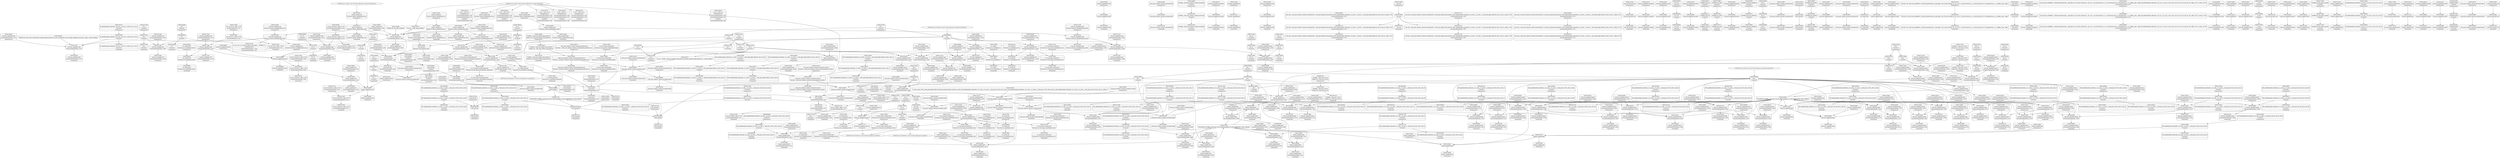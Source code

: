 digraph {
	CE0x513e7a0 [shape=record,shape=Mrecord,label="{CE0x513e7a0|0:_i8,_8:_i32,_24:_%struct.selinux_audit_data*,_:_SCMRE_0,1_|*MultipleSource*|security/selinux/hooks.c, 1555|security/selinux/hooks.c,1562}"]
	CE0x5177b20 [shape=record,shape=Mrecord,label="{CE0x5177b20|cred_has_capability:call7|security/selinux/hooks.c,1579|*SummSource*}"]
	CE0x512a3f0 [shape=record,shape=Mrecord,label="{CE0x512a3f0|i64*_getelementptr_inbounds_(_2_x_i64_,_2_x_i64_*___llvm_gcov_ctr131,_i64_0,_i64_1)|*Constant*|*SummSource*}"]
	CE0x517c500 [shape=record,shape=Mrecord,label="{CE0x517c500|cred_has_capability:tmp19|security/selinux/hooks.c,1580|*SummSource*}"]
	CE0x5109020 [shape=record,shape=Mrecord,label="{CE0x5109020|cred_sid:tmp|*SummSink*}"]
	CE0x518b730 [shape=record,shape=Mrecord,label="{CE0x518b730|cred_sid:security|security/selinux/hooks.c,196|*SummSink*}"]
	CE0x5194a20 [shape=record,shape=Mrecord,label="{CE0x5194a20|4:_i32,_:_CRE_16,20_|*MultipleSource*|security/selinux/hooks.c,196|security/selinux/hooks.c,197|*LoadInst*|security/selinux/hooks.c,196}"]
	CE0x5196f40 [shape=record,shape=Mrecord,label="{CE0x5196f40|i32_1|*Constant*}"]
	CE0x519b0d0 [shape=record,shape=Mrecord,label="{CE0x519b0d0|cred_has_capability:u|security/selinux/hooks.c,1563|*SummSink*}"]
	CE0x5179bb0 [shape=record,shape=Mrecord,label="{CE0x5179bb0|avc_has_perm_noaudit:flags|Function::avc_has_perm_noaudit&Arg::flags::}"]
	CE0x515be90 [shape=record,shape=Mrecord,label="{CE0x515be90|cred_has_capability:if.end}"]
	CE0x5178bd0 [shape=record,shape=Mrecord,label="{CE0x5178bd0|avc_has_perm_noaudit:tsid|Function::avc_has_perm_noaudit&Arg::tsid::}"]
	CE0x5157710 [shape=record,shape=Mrecord,label="{CE0x5157710|i64*_getelementptr_inbounds_(_6_x_i64_,_6_x_i64_*___llvm_gcov_ctr142,_i64_0,_i64_4)|*Constant*}"]
	CE0x51815e0 [shape=record,shape=Mrecord,label="{CE0x51815e0|cred_has_capability:tobool|security/selinux/hooks.c,1582|*SummSource*}"]
	CE0x5187610 [shape=record,shape=Mrecord,label="{CE0x5187610|i64*_getelementptr_inbounds_(_21_x_i64_,_21_x_i64_*___llvm_gcov_ctr143,_i64_0,_i64_19)|*Constant*}"]
	CE0x5187f00 [shape=record,shape=Mrecord,label="{CE0x5187f00|i32_-22|*Constant*}"]
	CE0x5185ff0 [shape=record,shape=Mrecord,label="{CE0x5185ff0|cred_has_capability:tmp28|security/selinux/hooks.c,1584}"]
	CE0x514db10 [shape=record,shape=Mrecord,label="{CE0x514db10|__llvm_gcov_indirect_counter_increment:bb4}"]
	CE0x513cd60 [shape=record,shape=Mrecord,label="{CE0x513cd60|selinux_capable:cap|Function::selinux_capable&Arg::cap::|*SummSink*}"]
	CE0x5174640 [shape=record,shape=Mrecord,label="{CE0x5174640|cred_has_capability:tmp14|security/selinux/hooks.c,1575|*SummSource*}"]
	CE0x5194fc0 [shape=record,shape=Mrecord,label="{CE0x5194fc0|cred_sid:tmp6|security/selinux/hooks.c,197|*SummSource*}"]
	CE0x512e9c0 [shape=record,shape=Mrecord,label="{CE0x512e9c0|selinux_capable:tmp1|*SummSource*}"]
	CE0x51673c0 [shape=record,shape=Mrecord,label="{CE0x51673c0|cred_has_capability:tmp12|security/selinux/hooks.c,1575|*SummSink*}"]
	CE0x5135ce0 [shape=record,shape=Mrecord,label="{CE0x5135ce0|selinux_capable:tmp3|security/selinux/hooks.c,2008}"]
	CE0x5174520 [shape=record,shape=Mrecord,label="{CE0x5174520|i64*_getelementptr_inbounds_(_21_x_i64_,_21_x_i64_*___llvm_gcov_ctr143,_i64_0,_i64_11)|*Constant*|*SummSource*}"]
	CE0x5136400 [shape=record,shape=Mrecord,label="{CE0x5136400|selinux_capable:cred|Function::selinux_capable&Arg::cred::}"]
	CE0x517f840 [shape=record,shape=Mrecord,label="{CE0x517f840|avc_audit:tclass|Function::avc_audit&Arg::tclass::}"]
	CE0x511b370 [shape=record,shape=Mrecord,label="{CE0x511b370|selinux_capable:tmp}"]
	CE0x512e3d0 [shape=record,shape=Mrecord,label="{CE0x512e3d0|cred_has_capability:call|security/selinux/hooks.c,1558|*SummSource*}"]
	CE0x512c130 [shape=record,shape=Mrecord,label="{CE0x512c130|cred_has_capability:tmp2|security/selinux/hooks.c,1567}"]
	CE0x513c960 [shape=record,shape=Mrecord,label="{CE0x513c960|cred_has_capability:call|security/selinux/hooks.c,1558}"]
	CE0x514eb30 [shape=record,shape=Mrecord,label="{CE0x514eb30|__llvm_gcov_indirect_counter_increment:tmp1|*SummSource*}"]
	"CONST[source:0(mediator),value:0(static)][purpose:{operation}]"
	CE0x51382d0 [shape=record,shape=Mrecord,label="{CE0x51382d0|COLLAPSED:_GCMRE___llvm_gcov_ctr143_internal_global_21_x_i64_zeroinitializer:_elem_0:default:}"]
	CE0x5123f80 [shape=record,shape=Mrecord,label="{CE0x5123f80|i64**_getelementptr_inbounds_(_3_x_i64*_,_3_x_i64*_*___llvm_gcda_edge_table144,_i64_0,_i64_1)|*Constant*|*SummSink*}"]
	CE0x512c640 [shape=record,shape=Mrecord,label="{CE0x512c640|cred_has_capability:tmp3|security/selinux/hooks.c,1567}"]
	CE0x513b150 [shape=record,shape=Mrecord,label="{CE0x513b150|cred_has_capability:and|security/selinux/hooks.c,1559|*SummSource*}"]
	CE0x5148a40 [shape=record,shape=Mrecord,label="{CE0x5148a40|cred_has_capability:tmp9|security/selinux/hooks.c,1575}"]
	CE0x5182260 [shape=record,shape=Mrecord,label="{CE0x5182260|i64_16|*Constant*|*SummSink*}"]
	CE0x51553d0 [shape=record,shape=Mrecord,label="{CE0x51553d0|selinux_capable:tmp7|security/selinux/hooks.c,2009|*SummSource*}"]
	CE0x5174830 [shape=record,shape=Mrecord,label="{CE0x5174830|cred_has_capability:tmp15|security/selinux/hooks.c,1575}"]
	CE0x51648d0 [shape=record,shape=Mrecord,label="{CE0x51648d0|i64*_getelementptr_inbounds_(_21_x_i64_,_21_x_i64_*___llvm_gcov_ctr143,_i64_0,_i64_8)|*Constant*|*SummSink*}"]
	CE0x517b0d0 [shape=record,shape=Mrecord,label="{CE0x517b0d0|cred_has_capability:tmp18|security/selinux/hooks.c,1580|*SummSink*}"]
	CE0x5185eb0 [shape=record,shape=Mrecord,label="{CE0x5185eb0|i64*_getelementptr_inbounds_(_21_x_i64_,_21_x_i64_*___llvm_gcov_ctr143,_i64_0,_i64_18)|*Constant*}"]
	CE0x51094b0 [shape=record,shape=Mrecord,label="{CE0x51094b0|GLOBAL:__llvm_gcov_indirect_counter_increment|*Constant*|*SummSource*}"]
	CE0x514ec90 [shape=record,shape=Mrecord,label="{CE0x514ec90|__llvm_gcov_indirect_counter_increment:tmp1|*SummSink*}"]
	CE0x51905a0 [shape=record,shape=Mrecord,label="{CE0x51905a0|cred_has_capability:do.body4}"]
	CE0x515bf50 [shape=record,shape=Mrecord,label="{CE0x515bf50|cred_has_capability:if.end|*SummSource*}"]
	CE0x517aec0 [shape=record,shape=Mrecord,label="{CE0x517aec0|cred_has_capability:cmp|security/selinux/hooks.c,1580|*SummSink*}"]
	CE0x5121fe0 [shape=record,shape=Mrecord,label="{CE0x5121fe0|cred_has_capability:bb|*SummSource*}"]
	CE0x515d250 [shape=record,shape=Mrecord,label="{CE0x515d250|cred_has_capability:sw.bb|*SummSink*}"]
	CE0x5147ca0 [shape=record,shape=Mrecord,label="{CE0x5147ca0|cred_has_capability:tmp}"]
	CE0x5146900 [shape=record,shape=Mrecord,label="{CE0x5146900|__llvm_gcov_indirect_counter_increment:tmp2}"]
	CE0x51760f0 [shape=record,shape=Mrecord,label="{CE0x51760f0|i64*_getelementptr_inbounds_(_21_x_i64_,_21_x_i64_*___llvm_gcov_ctr143,_i64_0,_i64_12)|*Constant*|*SummSink*}"]
	CE0x5187750 [shape=record,shape=Mrecord,label="{CE0x5187750|cred_has_capability:tmp30|security/selinux/hooks.c,1585}"]
	CE0x518cde0 [shape=record,shape=Mrecord,label="{CE0x518cde0|__llvm_gcov_indirect_counter_increment:bb4|*SummSource*}"]
	CE0x51745d0 [shape=record,shape=Mrecord,label="{CE0x51745d0|i64*_getelementptr_inbounds_(_21_x_i64_,_21_x_i64_*___llvm_gcov_ctr143,_i64_0,_i64_11)|*Constant*|*SummSink*}"]
	CE0x5175ba0 [shape=record,shape=Mrecord,label="{CE0x5175ba0|cred_has_capability:tmp16|security/selinux/hooks.c,1576}"]
	CE0x51818a0 [shape=record,shape=Mrecord,label="{CE0x51818a0|i64_15|*Constant*}"]
	CE0x518c840 [shape=record,shape=Mrecord,label="{CE0x518c840|cred_sid:sid|security/selinux/hooks.c,197|*SummSource*}"]
	CE0x5148bd0 [shape=record,shape=Mrecord,label="{CE0x5148bd0|cred_has_capability:tmp9|security/selinux/hooks.c,1575|*SummSource*}"]
	CE0x517daa0 [shape=record,shape=Mrecord,label="{CE0x517daa0|cred_has_capability:call8|security/selinux/hooks.c,1581|*SummSource*}"]
	CE0x51852a0 [shape=record,shape=Mrecord,label="{CE0x51852a0|cred_has_capability:tmp26|security/selinux/hooks.c,1583|*SummSink*}"]
	CE0x5126290 [shape=record,shape=Mrecord,label="{CE0x5126290|cred_has_capability:tmp3|security/selinux/hooks.c,1567|*SummSource*}"]
	CE0x64f3260 [shape=record,shape=Mrecord,label="{CE0x64f3260|i64*_getelementptr_inbounds_(_6_x_i64_,_6_x_i64_*___llvm_gcov_ctr142,_i64_0,_i64_3)|*Constant*}"]
	CE0x5145f50 [shape=record,shape=Mrecord,label="{CE0x5145f50|__llvm_gcov_indirect_counter_increment:tmp3|*SummSink*}"]
	CE0x5181da0 [shape=record,shape=Mrecord,label="{CE0x5181da0|i64_16|*Constant*|*SummSource*}"]
	CE0x513ce00 [shape=record,shape=Mrecord,label="{CE0x513ce00|selinux_capable:tobool|security/selinux/hooks.c,2008|*SummSink*}"]
	CE0x511af50 [shape=record,shape=Mrecord,label="{CE0x511af50|selinux_capable:audit|Function::selinux_capable&Arg::audit::|*SummSource*}"]
	CE0x51883a0 [shape=record,shape=Mrecord,label="{CE0x51883a0|cred_has_capability:tmp31|security/selinux/hooks.c,1585|*SummSource*}"]
	CE0x5145790 [shape=record,shape=Mrecord,label="{CE0x5145790|__llvm_gcov_indirect_counter_increment:pred|*SummSource*}"]
	CE0x5151120 [shape=record,shape=Mrecord,label="{CE0x5151120|_call_void___llvm_gcov_indirect_counter_increment(i32*___llvm_gcov_global_state_pred145,_i64**_getelementptr_inbounds_(_3_x_i64*_,_3_x_i64*_*___llvm_gcda_edge_table144,_i64_0,_i64_0)),_!dbg_!27734|security/selinux/hooks.c,1574}"]
	"CONST[source:1(input),value:2(dynamic)][purpose:{operation}][SrcIdx:2]"
	CE0x518c060 [shape=record,shape=Mrecord,label="{CE0x518c060|cred_sid:tmp5|security/selinux/hooks.c,196|*SummSink*}"]
	CE0x513c7d0 [shape=record,shape=Mrecord,label="{CE0x513c7d0|_call_void_mcount()_#3|*SummSource*}"]
	CE0x518ecb0 [shape=record,shape=Mrecord,label="{CE0x518ecb0|cred_has_capability:tmp6|security/selinux/hooks.c,1574}"]
	CE0x517afa0 [shape=record,shape=Mrecord,label="{CE0x517afa0|i64_14|*Constant*|*SummSink*}"]
	CE0x5188550 [shape=record,shape=Mrecord,label="{CE0x5188550|cred_has_capability:tmp31|security/selinux/hooks.c,1585|*SummSink*}"]
	CE0x51219e0 [shape=record,shape=Mrecord,label="{CE0x51219e0|cred_has_capability:sw.epilog|*SummSink*}"]
	CE0x517a170 [shape=record,shape=Mrecord,label="{CE0x517a170|avc_has_perm_noaudit:avd|Function::avc_has_perm_noaudit&Arg::avd::|*SummSource*}"]
	CE0x5147700 [shape=record,shape=Mrecord,label="{CE0x5147700|cred_sid:tmp2|*SummSink*}"]
	CE0x51232d0 [shape=record,shape=Mrecord,label="{CE0x51232d0|_ret_i32_%retval.0,_!dbg_!27725|security/selinux/hooks.c,2012|*SummSink*}"]
	CE0x5135c00 [shape=record,shape=Mrecord,label="{CE0x5135c00|i64_0|*Constant*|*SummSource*}"]
	CE0x5147a80 [shape=record,shape=Mrecord,label="{CE0x5147a80|i64*_getelementptr_inbounds_(_21_x_i64_,_21_x_i64_*___llvm_gcov_ctr143,_i64_0,_i64_0)|*Constant*|*SummSource*}"]
	CE0x51283f0 [shape=record,shape=Mrecord,label="{CE0x51283f0|cred_has_capability:do.end}"]
	CE0x518a020 [shape=record,shape=Mrecord,label="{CE0x518a020|i64*_getelementptr_inbounds_(_21_x_i64_,_21_x_i64_*___llvm_gcov_ctr143,_i64_0,_i64_20)|*Constant*|*SummSink*}"]
	CE0x518bd60 [shape=record,shape=Mrecord,label="{CE0x518bd60|cred_sid:tmp5|security/selinux/hooks.c,196}"]
	CE0x5196650 [shape=record,shape=Mrecord,label="{CE0x5196650|__llvm_gcov_indirect_counter_increment:tmp|*SummSink*}"]
	CE0x5128fd0 [shape=record,shape=Mrecord,label="{CE0x5128fd0|cred_has_capability:do.body4|*SummSink*}"]
	CE0x5108cb0 [shape=record,shape=Mrecord,label="{CE0x5108cb0|cred_has_capability:ad|security/selinux/hooks.c, 1555}"]
	CE0x513cb90 [shape=record,shape=Mrecord,label="{CE0x513cb90|selinux_capable:tmp2|security/selinux/hooks.c,2008|*SummSink*}"]
	CE0x51653d0 [shape=record,shape=Mrecord,label="{CE0x51653d0|i32_1575|*Constant*|*SummSink*}"]
	CE0x5185110 [shape=record,shape=Mrecord,label="{CE0x5185110|i64*_getelementptr_inbounds_(_21_x_i64_,_21_x_i64_*___llvm_gcov_ctr143,_i64_0,_i64_17)|*Constant*|*SummSource*}"]
	CE0x5186620 [shape=record,shape=Mrecord,label="{CE0x5186620|cred_has_capability:tmp28|security/selinux/hooks.c,1584|*SummSink*}"]
	CE0x5196480 [shape=record,shape=Mrecord,label="{CE0x5196480|__llvm_gcov_indirect_counter_increment:tmp1}"]
	CE0x5181080 [shape=record,shape=Mrecord,label="{CE0x5181080|cred_has_capability:tobool|security/selinux/hooks.c,1582|*SummSink*}"]
	CE0x511e030 [shape=record,shape=Mrecord,label="{CE0x511e030|selinux_capable:audit|Function::selinux_capable&Arg::audit::|*SummSink*}"]
	CE0x5147c30 [shape=record,shape=Mrecord,label="{CE0x5147c30|i64*_getelementptr_inbounds_(_21_x_i64_,_21_x_i64_*___llvm_gcov_ctr143,_i64_0,_i64_0)|*Constant*|*SummSink*}"]
	CE0x51767f0 [shape=record,shape=Mrecord,label="{CE0x51767f0|cred_has_capability:tmp17|security/selinux/hooks.c,1576|*SummSource*}"]
	CE0x5128bb0 [shape=record,shape=Mrecord,label="{CE0x5128bb0|cred_has_capability:do.end6}"]
	CE0x514c330 [shape=record,shape=Mrecord,label="{CE0x514c330|cred_has_capability:tmp15|security/selinux/hooks.c,1575|*SummSink*}"]
	CE0x5196370 [shape=record,shape=Mrecord,label="{CE0x5196370|i32_-1|*Constant*|*SummSink*}"]
	CE0x5140d40 [shape=record,shape=Mrecord,label="{CE0x5140d40|cred_has_capability:call3|security/selinux/hooks.c,1573|*SummSink*}"]
	CE0x512b870 [shape=record,shape=Mrecord,label="{CE0x512b870|i32_22|*Constant*|*SummSource*}"]
	CE0x518ae90 [shape=record,shape=Mrecord,label="{CE0x518ae90|i64*_getelementptr_inbounds_(_2_x_i64_,_2_x_i64_*___llvm_gcov_ctr131,_i64_0,_i64_0)|*Constant*}"]
	CE0x5197ad0 [shape=record,shape=Mrecord,label="{CE0x5197ad0|GLOBAL:__llvm_gcov_indirect_counter_increment|*Constant*}"]
	CE0x51250f0 [shape=record,shape=Mrecord,label="{CE0x51250f0|cred_has_capability:tmp23|security/selinux/hooks.c,1582|*SummSink*}"]
	CE0x517c780 [shape=record,shape=Mrecord,label="{CE0x517c780|cred_has_capability:tmp20|security/selinux/hooks.c,1580}"]
	CE0x512e270 [shape=record,shape=Mrecord,label="{CE0x512e270|GLOBAL:cred_sid|*Constant*}"]
	CE0x5166010 [shape=record,shape=Mrecord,label="{CE0x5166010|cred_has_capability:tmp10|security/selinux/hooks.c,1575|*SummSink*}"]
	CE0x517bf10 [shape=record,shape=Mrecord,label="{CE0x517bf10|GLOBAL:avc_audit|*Constant*}"]
	CE0x517b9a0 [shape=record,shape=Mrecord,label="{CE0x517b9a0|i64_0|*Constant*}"]
	CE0x518e8a0 [shape=record,shape=Mrecord,label="{CE0x518e8a0|i64**_getelementptr_inbounds_(_3_x_i64*_,_3_x_i64*_*___llvm_gcda_edge_table144,_i64_0,_i64_0)|*Constant*|*SummSink*}"]
	CE0x514bfb0 [shape=record,shape=Mrecord,label="{CE0x514bfb0|cred_has_capability:tmp15|security/selinux/hooks.c,1575|*SummSource*}"]
	CE0x66d3f30 [shape=record,shape=Mrecord,label="{CE0x66d3f30|i64*_getelementptr_inbounds_(_6_x_i64_,_6_x_i64_*___llvm_gcov_ctr142,_i64_0,_i64_5)|*Constant*|*SummSink*}"]
	CE0x51269b0 [shape=record,shape=Mrecord,label="{CE0x51269b0|i64*_getelementptr_inbounds_(_21_x_i64_,_21_x_i64_*___llvm_gcov_ctr143,_i64_0,_i64_5)|*Constant*}"]
	CE0x5151b70 [shape=record,shape=Mrecord,label="{CE0x5151b70|i64*_getelementptr_inbounds_(_21_x_i64_,_21_x_i64_*___llvm_gcov_ctr143,_i64_0,_i64_4)|*Constant*}"]
	CE0x5139160 [shape=record,shape=Mrecord,label="{CE0x5139160|i64**_getelementptr_inbounds_(_3_x_i64*_,_3_x_i64*_*___llvm_gcda_edge_table144,_i64_0,_i64_2)|*Constant*}"]
	CE0x5186540 [shape=record,shape=Mrecord,label="{CE0x5186540|i64*_getelementptr_inbounds_(_21_x_i64_,_21_x_i64_*___llvm_gcov_ctr143,_i64_0,_i64_18)|*Constant*|*SummSink*}"]
	CE0x5136360 [shape=record,shape=Mrecord,label="{CE0x5136360|selinux_capable:tmp4|security/selinux/hooks.c,2008|*SummSink*}"]
	CE0x5181460 [shape=record,shape=Mrecord,label="{CE0x5181460|cred_has_capability:tobool|security/selinux/hooks.c,1582}"]
	CE0x5129620 [shape=record,shape=Mrecord,label="{CE0x5129620|cred_has_capability:do.body}"]
	CE0x511bb80 [shape=record,shape=Mrecord,label="{CE0x511bb80|selinux_capable:tmp|*SummSource*}"]
	CE0x5193910 [shape=record,shape=Mrecord,label="{CE0x5193910|i8_3|*Constant*}"]
	CE0x7087a70 [shape=record,shape=Mrecord,label="{CE0x7087a70|GLOBAL:__llvm_gcov_ctr142|Global_var:__llvm_gcov_ctr142|*SummSink*}"]
	CE0x5180000 [shape=record,shape=Mrecord,label="{CE0x5180000|avc_audit:avd|Function::avc_audit&Arg::avd::}"]
	CE0x512ba20 [shape=record,shape=Mrecord,label="{CE0x512ba20|cred_sid:security|security/selinux/hooks.c,196|*SummSource*}"]
	CE0x513a0d0 [shape=record,shape=Mrecord,label="{CE0x513a0d0|selinux_capable:retval.0|*SummSink*}"]
	CE0x512ac90 [shape=record,shape=Mrecord,label="{CE0x512ac90|selinux_capable:tmp11|security/selinux/hooks.c,2012}"]
	CE0x518bab0 [shape=record,shape=Mrecord,label="{CE0x518bab0|cred_sid:tmp4|*LoadInst*|security/selinux/hooks.c,196|*SummSource*}"]
	CE0x51761d0 [shape=record,shape=Mrecord,label="{CE0x51761d0|cred_has_capability:tmp16|security/selinux/hooks.c,1576|*SummSink*}"]
	CE0x5116d50 [shape=record,shape=Mrecord,label="{CE0x5116d50|i64*_getelementptr_inbounds_(_6_x_i64_,_6_x_i64_*___llvm_gcov_ctr142,_i64_0,_i64_0)|*Constant*|*SummSink*}"]
	CE0x513fcc0 [shape=record,shape=Mrecord,label="{CE0x513fcc0|GLOBAL:cred_has_capability|*Constant*}"]
	CE0x51655b0 [shape=record,shape=Mrecord,label="{CE0x51655b0|i64_12|*Constant*}"]
	CE0x51381c0 [shape=record,shape=Mrecord,label="{CE0x51381c0|i64*_getelementptr_inbounds_(_6_x_i64_,_6_x_i64_*___llvm_gcov_ctr142,_i64_0,_i64_3)|*Constant*|*SummSource*}"]
	CE0x5141ce0 [shape=record,shape=Mrecord,label="{CE0x5141ce0|GLOBAL:__llvm_gcov_global_state_pred145|Global_var:__llvm_gcov_global_state_pred145|*SummSink*}"]
	CE0x517af30 [shape=record,shape=Mrecord,label="{CE0x517af30|i64_14|*Constant*|*SummSource*}"]
	CE0x5123170 [shape=record,shape=Mrecord,label="{CE0x5123170|_ret_i32_%retval.0,_!dbg_!27725|security/selinux/hooks.c,2012|*SummSource*}"]
	CE0x51459b0 [shape=record,shape=Mrecord,label="{CE0x51459b0|__llvm_gcov_indirect_counter_increment:exit|*SummSource*}"]
	CE0x51366f0 [shape=record,shape=Mrecord,label="{CE0x51366f0|cred_has_capability:tmp5|security/selinux/hooks.c,1570|*SummSink*}"]
	CE0x51802c0 [shape=record,shape=Mrecord,label="{CE0x51802c0|avc_audit:avd|Function::avc_audit&Arg::avd::|*SummSink*}"]
	CE0x5180c90 [shape=record,shape=Mrecord,label="{CE0x5180c90|_ret_i32_%retval.0,_!dbg_!27732|security/selinux/include/avc.h,142}"]
	CE0x512b590 [shape=record,shape=Mrecord,label="{CE0x512b590|i32_22|*Constant*}"]
	CE0x5148670 [shape=record,shape=Mrecord,label="{CE0x5148670|cred_has_capability:tmp8|security/selinux/hooks.c,1575|*SummSource*}"]
	CE0x5128dd0 [shape=record,shape=Mrecord,label="{CE0x5128dd0|selinux_capable:tmp9|security/selinux/hooks.c,2011}"]
	CE0x5193d90 [shape=record,shape=Mrecord,label="{CE0x5193d90|cred_has_capability:u|security/selinux/hooks.c,1563|*SummSource*}"]
	CE0x513cc00 [shape=record,shape=Mrecord,label="{CE0x513cc00|i64_0|*Constant*}"]
	CE0x5122c90 [shape=record,shape=Mrecord,label="{CE0x5122c90|cred_has_capability:do.end6|*SummSource*}"]
	CE0x517a2f0 [shape=record,shape=Mrecord,label="{CE0x517a2f0|avc_has_perm_noaudit:avd|Function::avc_has_perm_noaudit&Arg::avd::|*SummSink*}"]
	CE0x5192990 [shape=record,shape=Mrecord,label="{CE0x5192990|__llvm_gcov_indirect_counter_increment:tmp5|*SummSink*}"]
	CE0x5142660 [shape=record,shape=Mrecord,label="{CE0x5142660|cred_sid:cred|Function::cred_sid&Arg::cred::}"]
	CE0x6dc1110 [shape=record,shape=Mrecord,label="{CE0x6dc1110|selinux_capable:tmp5|security/selinux/hooks.c,2008|*SummSource*}"]
	CE0x5127a00 [shape=record,shape=Mrecord,label="{CE0x5127a00|cred_has_capability:cred|Function::cred_has_capability&Arg::cred::|*SummSink*}"]
	CE0x512b140 [shape=record,shape=Mrecord,label="{CE0x512b140|i64_2|*Constant*|*SummSource*}"]
	CE0x5165d10 [shape=record,shape=Mrecord,label="{CE0x5165d10|cred_has_capability:tmp10|security/selinux/hooks.c,1575}"]
	CE0x51664a0 [shape=record,shape=Mrecord,label="{CE0x51664a0|cred_has_capability:tmp11|security/selinux/hooks.c,1575|*SummSink*}"]
	CE0x5142360 [shape=record,shape=Mrecord,label="{CE0x5142360|cred_sid:entry}"]
	CE0x5184ab0 [shape=record,shape=Mrecord,label="{CE0x5184ab0|i64*_getelementptr_inbounds_(_21_x_i64_,_21_x_i64_*___llvm_gcov_ctr143,_i64_0,_i64_17)|*Constant*}"]
	CE0x517e270 [shape=record,shape=Mrecord,label="{CE0x517e270|GLOBAL:avc_audit|*Constant*|*SummSink*}"]
	CE0x5150080 [shape=record,shape=Mrecord,label="{CE0x5150080|cred_has_capability:avd|security/selinux/hooks.c, 1556|*SummSink*}"]
	CE0x51276b0 [shape=record,shape=Mrecord,label="{CE0x51276b0|GLOBAL:cap_capable|*Constant*|*SummSink*}"]
	CE0x511cc40 [shape=record,shape=Mrecord,label="{CE0x511cc40|COLLAPSED:_GCMRE___llvm_gcov_ctr142_internal_global_6_x_i64_zeroinitializer:_elem_0:default:}"]
	CE0x513bcd0 [shape=record,shape=Mrecord,label="{CE0x513bcd0|cred_has_capability:entry|*SummSource*}"]
	CE0x5177590 [shape=record,shape=Mrecord,label="{CE0x5177590|cred_has_capability:sclass.0}"]
	CE0x5195900 [shape=record,shape=Mrecord,label="{CE0x5195900|__llvm_gcov_indirect_counter_increment:bb}"]
	CE0x517fe90 [shape=record,shape=Mrecord,label="{CE0x517fe90|avc_audit:requested|Function::avc_audit&Arg::requested::|*SummSink*}"]
	CE0x5121780 [shape=record,shape=Mrecord,label="{CE0x5121780|_call_void___llvm_gcov_indirect_counter_increment(i32*___llvm_gcov_global_state_pred145,_i64**_getelementptr_inbounds_(_3_x_i64*_,_3_x_i64*_*___llvm_gcda_edge_table144,_i64_0,_i64_1)),_!dbg_!27728|security/selinux/hooks.c,1567|*SummSink*}"]
	CE0x519a450 [shape=record,shape=Mrecord,label="{CE0x519a450|VOIDTB_TE_array:_GCE_.str49_private_unnamed_addr_constant_40_x_i8_c_013SELinux:_out_of_range_capability_%d_0A_00_,_align_1:_elem_0:default:}"]
	CE0x517d1f0 [shape=record,shape=Mrecord,label="{CE0x517d1f0|cred_has_capability:tmp21|security/selinux/hooks.c,1580}"]
	CE0x51770a0 [shape=record,shape=Mrecord,label="{CE0x51770a0|i16_4|*Constant*}"]
	CE0x51277f0 [shape=record,shape=Mrecord,label="{CE0x51277f0|cred_has_capability:cred|Function::cred_has_capability&Arg::cred::}"]
	CE0x517f360 [shape=record,shape=Mrecord,label="{CE0x517f360|avc_audit:ssid|Function::avc_audit&Arg::ssid::|*SummSink*}"]
	CE0x5182940 [shape=record,shape=Mrecord,label="{CE0x5182940|cred_has_capability:tmp23|security/selinux/hooks.c,1582|*SummSource*}"]
	CE0x513e9c0 [shape=record,shape=Mrecord,label="{CE0x513e9c0|cred_has_capability:type|security/selinux/hooks.c,1562}"]
	CE0x513fda0 [shape=record,shape=Mrecord,label="{CE0x513fda0|GLOBAL:cred_has_capability|*Constant*|*SummSink*}"]
	CE0x51482b0 [shape=record,shape=Mrecord,label="{CE0x51482b0|i64*_getelementptr_inbounds_(_21_x_i64_,_21_x_i64_*___llvm_gcov_ctr143,_i64_0,_i64_7)|*Constant*|*SummSink*}"]
	CE0x5179420 [shape=record,shape=Mrecord,label="{CE0x5179420|avc_has_perm_noaudit:requested|Function::avc_has_perm_noaudit&Arg::requested::|*SummSource*}"]
	CE0x51991c0 [shape=record,shape=Mrecord,label="{CE0x51991c0|avc_audit:entry}"]
	CE0x514bb00 [shape=record,shape=Mrecord,label="{CE0x514bb00|cred_sid:tmp1}"]
	CE0x514ee30 [shape=record,shape=Mrecord,label="{CE0x514ee30|cred_has_capability:call|security/selinux/hooks.c,1558|*SummSink*}"]
	CE0x5178930 [shape=record,shape=Mrecord,label="{CE0x5178930|avc_has_perm_noaudit:ssid|Function::avc_has_perm_noaudit&Arg::ssid::|*SummSink*}"]
	CE0x517a710 [shape=record,shape=Mrecord,label="{CE0x517a710|cred_has_capability:cmp|security/selinux/hooks.c,1580|*SummSource*}"]
	CE0x5179ee0 [shape=record,shape=Mrecord,label="{CE0x5179ee0|_ret_i32_%rc.0,_!dbg_!27793|security/selinux/avc.c,744}"]
	CE0x511d740 [shape=record,shape=Mrecord,label="{CE0x511d740|selinux_capable:if.end|*SummSink*}"]
	CE0x512d2d0 [shape=record,shape=Mrecord,label="{CE0x512d2d0|cred_has_capability:if.then}"]
	CE0x51647b0 [shape=record,shape=Mrecord,label="{CE0x51647b0|void_(i8*,_i32,_i64)*_asm_sideeffect_1:_09ud2_0A.pushsection___bug_table,_22a_22_0A2:_09.long_1b_-_2b,_$_0:c_-_2b_0A_09.word_$_1:c_,_0_0A_09.org_2b+$_2:c_0A.popsection_,_i,i,i,_dirflag_,_fpsr_,_flags_|*SummSink*}"]
	CE0x5164610 [shape=record,shape=Mrecord,label="{CE0x5164610|void_(i8*,_i32,_i64)*_asm_sideeffect_1:_09ud2_0A.pushsection___bug_table,_22a_22_0A2:_09.long_1b_-_2b,_$_0:c_-_2b_0A_09.word_$_1:c_,_0_0A_09.org_2b+$_2:c_0A.popsection_,_i,i,i,_dirflag_,_fpsr_,_flags_}"]
	CE0x514ef70 [shape=record,shape=Mrecord,label="{CE0x514ef70|GLOBAL:cred_sid|*Constant*|*SummSource*}"]
	CE0x5145020 [shape=record,shape=Mrecord,label="{CE0x5145020|i64*_null|*Constant*|*SummSink*}"]
	CE0x518a280 [shape=record,shape=Mrecord,label="{CE0x518a280|cred_sid:bb}"]
	CE0x5136470 [shape=record,shape=Mrecord,label="{CE0x5136470|selinux_capable:cred|Function::selinux_capable&Arg::cred::|*SummSource*}"]
	CE0x5156520 [shape=record,shape=Mrecord,label="{CE0x5156520|selinux_capable:tmp7|security/selinux/hooks.c,2009|*SummSink*}"]
	CE0x5193a60 [shape=record,shape=Mrecord,label="{CE0x5193a60|i8_3|*Constant*|*SummSource*}"]
	CE0x5122fb0 [shape=record,shape=Mrecord,label="{CE0x5122fb0|cred_has_capability:sw.default|*SummSink*}"]
	CE0x517c490 [shape=record,shape=Mrecord,label="{CE0x517c490|cred_has_capability:tmp19|security/selinux/hooks.c,1580}"]
	CE0x514cfc0 [shape=record,shape=Mrecord,label="{CE0x514cfc0|cred_has_capability:call3|security/selinux/hooks.c,1573}"]
	CE0x6625cc0 [shape=record,shape=Mrecord,label="{CE0x6625cc0|GLOBAL:__llvm_gcov_ctr142|Global_var:__llvm_gcov_ctr142|*SummSource*}"]
	CE0x5138340 [shape=record,shape=Mrecord,label="{CE0x5138340|cred_has_capability:tmp|*SummSource*}"]
	CE0x5149ab0 [shape=record,shape=Mrecord,label="{CE0x5149ab0|_call_void_asm_sideeffect_1:_09ud2_0A.pushsection___bug_table,_22a_22_0A2:_09.long_1b_-_2b,_$_0:c_-_2b_0A_09.word_$_1:c_,_0_0A_09.org_2b+$_2:c_0A.popsection_,_i,i,i,_dirflag_,_fpsr_,_flags_(i8*_getelementptr_inbounds_(_25_x_i8_,_25_x_i8_*_.str3,_i32_0,_i32_0),_i32_1575,_i64_12)_#3,_!dbg_!27737,_!srcloc_!27740|security/selinux/hooks.c,1575|*SummSink*}"]
	CE0x518a090 [shape=record,shape=Mrecord,label="{CE0x518a090|cred_has_capability:tmp32|security/selinux/hooks.c,1586|*SummSource*}"]
	CE0x5178f80 [shape=record,shape=Mrecord,label="{CE0x5178f80|avc_has_perm_noaudit:tclass|Function::avc_has_perm_noaudit&Arg::tclass::|*SummSource*}"]
	CE0x5147620 [shape=record,shape=Mrecord,label="{CE0x5147620|cred_sid:tmp2}"]
	CE0x51903d0 [shape=record,shape=Mrecord,label="{CE0x51903d0|cred_has_capability:do.cond|*SummSource*}"]
	CE0x5136ce0 [shape=record,shape=Mrecord,label="{CE0x5136ce0|i64*_getelementptr_inbounds_(_21_x_i64_,_21_x_i64_*___llvm_gcov_ctr143,_i64_0,_i64_6)|*Constant*}"]
	CE0x514d170 [shape=record,shape=Mrecord,label="{CE0x514d170|i8*_getelementptr_inbounds_(_40_x_i8_,_40_x_i8_*_.str49,_i32_0,_i32_0)|*Constant*|*SummSource*}"]
	CE0x517aad0 [shape=record,shape=Mrecord,label="{CE0x517aad0|i64_14|*Constant*}"]
	CE0x511dc10 [shape=record,shape=Mrecord,label="{CE0x511dc10|selinux_capable:bb}"]
	CE0x5136280 [shape=record,shape=Mrecord,label="{CE0x5136280|selinux_capable:tmp4|security/selinux/hooks.c,2008}"]
	CE0x5189890 [shape=record,shape=Mrecord,label="{CE0x5189890|cred_has_capability:retval.0|*SummSink*}"]
	CE0x512b920 [shape=record,shape=Mrecord,label="{CE0x512b920|i32_22|*Constant*|*SummSink*}"]
	CE0x5165920 [shape=record,shape=Mrecord,label="{CE0x5165920|i64*_getelementptr_inbounds_(_21_x_i64_,_21_x_i64_*___llvm_gcov_ctr143,_i64_0,_i64_8)|*Constant*}"]
	CE0x5167040 [shape=record,shape=Mrecord,label="{CE0x5167040|cred_has_capability:tmp12|security/selinux/hooks.c,1575}"]
	CE0x512aee0 [shape=record,shape=Mrecord,label="{CE0x512aee0|selinux_capable:tmp11|security/selinux/hooks.c,2012|*SummSink*}"]
	CE0x5165620 [shape=record,shape=Mrecord,label="{CE0x5165620|i64_12|*Constant*|*SummSource*}"]
	CE0x512e480 [shape=record,shape=Mrecord,label="{CE0x512e480|_call_void_mcount()_#3}"]
	CE0x51418e0 [shape=record,shape=Mrecord,label="{CE0x51418e0|cred_has_capability:return|*SummSink*}"]
	CE0x511cb90 [shape=record,shape=Mrecord,label="{CE0x511cb90|selinux_capable:call|security/selinux/hooks.c,2007|*SummSink*}"]
	CE0x5155360 [shape=record,shape=Mrecord,label="{CE0x5155360|selinux_capable:tmp7|security/selinux/hooks.c,2009}"]
	CE0x5186c40 [shape=record,shape=Mrecord,label="{CE0x5186c40|cred_has_capability:tmp29|security/selinux/hooks.c,1584|*SummSource*}"]
	CE0x51359c0 [shape=record,shape=Mrecord,label="{CE0x51359c0|cred_has_capability:tmp7|security/selinux/hooks.c,1574}"]
	CE0x513d460 [shape=record,shape=Mrecord,label="{CE0x513d460|selinux_capable:call1|security/selinux/hooks.c,2011|*SummSink*}"]
	CE0x5146b60 [shape=record,shape=Mrecord,label="{CE0x5146b60|__llvm_gcov_indirect_counter_increment:tmp2|*SummSource*}"]
	CE0x51678f0 [shape=record,shape=Mrecord,label="{CE0x51678f0|i1_true|*Constant*|*SummSource*}"]
	CE0x5145c90 [shape=record,shape=Mrecord,label="{CE0x5145c90|__llvm_gcov_indirect_counter_increment:tmp3}"]
	CE0x5123760 [shape=record,shape=Mrecord,label="{CE0x5123760|_call_void_mcount()_#3|*SummSource*}"]
	CE0x511c8d0 [shape=record,shape=Mrecord,label="{CE0x511c8d0|selinux_capable:call|security/selinux/hooks.c,2007}"]
	CE0x51806f0 [shape=record,shape=Mrecord,label="{CE0x51806f0|avc_audit:result|Function::avc_audit&Arg::result::|*SummSink*}"]
	CE0x5125830 [shape=record,shape=Mrecord,label="{CE0x5125830|cred_has_capability:tmp25|security/selinux/hooks.c,1582}"]
	CE0x5181b70 [shape=record,shape=Mrecord,label="{CE0x5181b70|cred_has_capability:tmp22|security/selinux/hooks.c,1582|*SummSink*}"]
	CE0x51419f0 [shape=record,shape=Mrecord,label="{CE0x51419f0|cred_has_capability:if.end10}"]
	CE0x51517f0 [shape=record,shape=Mrecord,label="{CE0x51517f0|_ret_void|*SummSink*}"]
	CE0x51792a0 [shape=record,shape=Mrecord,label="{CE0x51792a0|avc_has_perm_noaudit:requested|Function::avc_has_perm_noaudit&Arg::requested::}"]
	CE0x517f2f0 [shape=record,shape=Mrecord,label="{CE0x517f2f0|avc_audit:ssid|Function::avc_audit&Arg::ssid::|*SummSource*}"]
	CE0x51809f0 [shape=record,shape=Mrecord,label="{CE0x51809f0|avc_audit:a|Function::avc_audit&Arg::a::|*SummSource*}"]
	CE0x5187d10 [shape=record,shape=Mrecord,label="{CE0x5187d10|cred_has_capability:tmp30|security/selinux/hooks.c,1585|*SummSource*}"]
	CE0x514d970 [shape=record,shape=Mrecord,label="{CE0x514d970|i32_-1|*Constant*}"]
	CE0x5154090 [shape=record,shape=Mrecord,label="{CE0x5154090|selinux_capable:tmp6|security/selinux/hooks.c,2009}"]
	CE0x51855c0 [shape=record,shape=Mrecord,label="{CE0x51855c0|cred_has_capability:tmp27|security/selinux/hooks.c,1583}"]
	CE0x5192ce0 [shape=record,shape=Mrecord,label="{CE0x5192ce0|__llvm_gcov_indirect_counter_increment:tmp6}"]
	CE0x518d090 [shape=record,shape=Mrecord,label="{CE0x518d090|cred_has_capability:sw.default}"]
	CE0x5146360 [shape=record,shape=Mrecord,label="{CE0x5146360|cred_has_capability:if.then|*SummSink*}"]
	CE0x5175a60 [shape=record,shape=Mrecord,label="{CE0x5175a60|i64*_getelementptr_inbounds_(_21_x_i64_,_21_x_i64_*___llvm_gcov_ctr143,_i64_0,_i64_12)|*Constant*}"]
	CE0x5176350 [shape=record,shape=Mrecord,label="{CE0x5176350|i16_47|*Constant*}"]
	CE0x518e830 [shape=record,shape=Mrecord,label="{CE0x518e830|i64**_getelementptr_inbounds_(_3_x_i64*_,_3_x_i64*_*___llvm_gcda_edge_table144,_i64_0,_i64_0)|*Constant*|*SummSource*}"]
	CE0x512b3d0 [shape=record,shape=Mrecord,label="{CE0x512b3d0|selinux_capable:return|*SummSource*}"]
	CE0x5143050 [shape=record,shape=Mrecord,label="{CE0x5143050|cred_has_capability:bb|*SummSink*}"]
	CE0x5177ed0 [shape=record,shape=Mrecord,label="{CE0x5177ed0|GLOBAL:avc_has_perm_noaudit|*Constant*|*SummSink*}"]
	CE0x518eaa0 [shape=record,shape=Mrecord,label="{CE0x518eaa0|i64*_getelementptr_inbounds_(_21_x_i64_,_21_x_i64_*___llvm_gcov_ctr143,_i64_0,_i64_6)|*Constant*|*SummSink*}"]
	CE0x64f32d0 [shape=record,shape=Mrecord,label="{CE0x64f32d0|selinux_capable:tmp5|security/selinux/hooks.c,2008|*SummSink*}"]
	CE0x513be20 [shape=record,shape=Mrecord,label="{CE0x513be20|_ret_i32_%retval.0,_!dbg_!27765|security/selinux/hooks.c,1586}"]
	CE0x5178c40 [shape=record,shape=Mrecord,label="{CE0x5178c40|avc_has_perm_noaudit:tsid|Function::avc_has_perm_noaudit&Arg::tsid::|*SummSource*}"]
	CE0x513ec60 [shape=record,shape=Mrecord,label="{CE0x513ec60|cred_has_capability:type|security/selinux/hooks.c,1562|*SummSink*}"]
	CE0x5131750 [shape=record,shape=Mrecord,label="{CE0x5131750|_ret_i32_%tmp6,_!dbg_!27716|security/selinux/hooks.c,197}"]
	CE0x5129230 [shape=record,shape=Mrecord,label="{CE0x5129230|cred_has_capability:do.body|*SummSource*}"]
	CE0x517d580 [shape=record,shape=Mrecord,label="{CE0x517d580|cred_has_capability:tmp21|security/selinux/hooks.c,1580|*SummSink*}"]
	CE0x512ad70 [shape=record,shape=Mrecord,label="{CE0x512ad70|selinux_capable:tmp11|security/selinux/hooks.c,2012|*SummSource*}"]
	CE0x5125bf0 [shape=record,shape=Mrecord,label="{CE0x5125bf0|cred_has_capability:tmp25|security/selinux/hooks.c,1582|*SummSink*}"]
	CE0x5140430 [shape=record,shape=Mrecord,label="{CE0x5140430|selinux_capable:audit|Function::selinux_capable&Arg::audit::}"]
	CE0x511c350 [shape=record,shape=Mrecord,label="{CE0x511c350|selinux_capable:return|*SummSink*}"]
	CE0x5121710 [shape=record,shape=Mrecord,label="{CE0x5121710|_call_void___llvm_gcov_indirect_counter_increment(i32*___llvm_gcov_global_state_pred145,_i64**_getelementptr_inbounds_(_3_x_i64*_,_3_x_i64*_*___llvm_gcda_edge_table144,_i64_0,_i64_1)),_!dbg_!27728|security/selinux/hooks.c,1567|*SummSource*}"]
	CE0x511ca30 [shape=record,shape=Mrecord,label="{CE0x511ca30|selinux_capable:tmp2|security/selinux/hooks.c,2008|*SummSource*}"]
	CE0x517b8a0 [shape=record,shape=Mrecord,label="{CE0x517b8a0|i64_13|*Constant*|*SummSink*}"]
	CE0x514d9e0 [shape=record,shape=Mrecord,label="{CE0x514d9e0|i32_-1|*Constant*|*SummSource*}"]
	"CONST[source:0(mediator),value:2(dynamic)][purpose:{object}]"
	CE0x513d010 [shape=record,shape=Mrecord,label="{CE0x513d010|selinux_capable:if.then|*SummSink*}"]
	CE0x514cb40 [shape=record,shape=Mrecord,label="{CE0x514cb40|cred_has_capability:tmp7|security/selinux/hooks.c,1574|*SummSource*}"]
	CE0x515d0a0 [shape=record,shape=Mrecord,label="{CE0x515d0a0|cred_has_capability:sw.bb}"]
	CE0x5167740 [shape=record,shape=Mrecord,label="{CE0x5167740|cred_has_capability:tmp13|security/selinux/hooks.c,1575|*SummSink*}"]
	CE0x511e340 [shape=record,shape=Mrecord,label="{CE0x511e340|selinux_capable:ns|Function::selinux_capable&Arg::ns::|*SummSink*}"]
	CE0x5140fa0 [shape=record,shape=Mrecord,label="{CE0x5140fa0|i8*_getelementptr_inbounds_(_40_x_i8_,_40_x_i8_*_.str49,_i32_0,_i32_0)|*Constant*|*SummSink*}"]
	CE0x513ff80 [shape=record,shape=Mrecord,label="{CE0x513ff80|selinux_capable:tmp10|security/selinux/hooks.c,2012|*SummSink*}"]
	CE0x5146d10 [shape=record,shape=Mrecord,label="{CE0x5146d10|i32_31|*Constant*}"]
	CE0x514d860 [shape=record,shape=Mrecord,label="{CE0x514d860|__llvm_gcov_indirect_counter_increment:pred|*SummSink*}"]
	CE0x5149d60 [shape=record,shape=Mrecord,label="{CE0x5149d60|i8*_getelementptr_inbounds_(_25_x_i8_,_25_x_i8_*_.str3,_i32_0,_i32_0)|*Constant*}"]
	CE0x51256c0 [shape=record,shape=Mrecord,label="{CE0x51256c0|cred_has_capability:tmp24|security/selinux/hooks.c,1582|*SummSink*}"]
	CE0x5150820 [shape=record,shape=Mrecord,label="{CE0x5150820|i64*_getelementptr_inbounds_(_21_x_i64_,_21_x_i64_*___llvm_gcov_ctr143,_i64_0,_i64_5)|*Constant*|*SummSink*}"]
	CE0x5180f60 [shape=record,shape=Mrecord,label="{CE0x5180f60|_ret_i32_%retval.0,_!dbg_!27732|security/selinux/include/avc.h,142|*SummSink*}"]
	CE0x5187bf0 [shape=record,shape=Mrecord,label="{CE0x5187bf0|i64*_getelementptr_inbounds_(_21_x_i64_,_21_x_i64_*___llvm_gcov_ctr143,_i64_0,_i64_19)|*Constant*|*SummSource*}"]
	CE0x5184bf0 [shape=record,shape=Mrecord,label="{CE0x5184bf0|cred_has_capability:tmp26|security/selinux/hooks.c,1583}"]
	CE0x5141ba0 [shape=record,shape=Mrecord,label="{CE0x5141ba0|cred_has_capability:if.end10|*SummSink*}"]
	CE0x51947f0 [shape=record,shape=Mrecord,label="{CE0x51947f0|4:_i32,_:_CRE_12,16_|*MultipleSource*|security/selinux/hooks.c,196|security/selinux/hooks.c,197|*LoadInst*|security/selinux/hooks.c,196}"]
	CE0x513d3f0 [shape=record,shape=Mrecord,label="{CE0x513d3f0|selinux_capable:call1|security/selinux/hooks.c,2011}"]
	CE0x5186490 [shape=record,shape=Mrecord,label="{CE0x5186490|i64*_getelementptr_inbounds_(_21_x_i64_,_21_x_i64_*___llvm_gcov_ctr143,_i64_0,_i64_18)|*Constant*|*SummSource*}"]
	CE0x518cba0 [shape=record,shape=Mrecord,label="{CE0x518cba0|4:_i32,_:_CRE_4,8_|*MultipleSource*|security/selinux/hooks.c,196|security/selinux/hooks.c,197|*LoadInst*|security/selinux/hooks.c,196}"]
	CE0x517f430 [shape=record,shape=Mrecord,label="{CE0x517f430|avc_audit:tsid|Function::avc_audit&Arg::tsid::}"]
	CE0x51996b0 [shape=record,shape=Mrecord,label="{CE0x51996b0|avc_audit:ssid|Function::avc_audit&Arg::ssid::}"]
	CE0x5108c40 [shape=record,shape=Mrecord,label="{CE0x5108c40|GLOBAL:__llvm_gcov_global_state_pred145|Global_var:__llvm_gcov_global_state_pred145}"]
	CE0x5178180 [shape=record,shape=Mrecord,label="{CE0x5178180|avc_has_perm_noaudit:entry|*SummSource*}"]
	CE0x51462a0 [shape=record,shape=Mrecord,label="{CE0x51462a0|cred_has_capability:if.then|*SummSource*}"]
	CE0x51742d0 [shape=record,shape=Mrecord,label="{CE0x51742d0|i64*_getelementptr_inbounds_(_21_x_i64_,_21_x_i64_*___llvm_gcov_ctr143,_i64_0,_i64_11)|*Constant*}"]
	CE0x51288d0 [shape=record,shape=Mrecord,label="{CE0x51288d0|i64_1|*Constant*|*SummSource*}"]
	CE0x5154100 [shape=record,shape=Mrecord,label="{CE0x5154100|selinux_capable:tmp6|security/selinux/hooks.c,2009|*SummSource*}"]
	CE0x5199370 [shape=record,shape=Mrecord,label="{CE0x5199370|avc_audit:entry|*SummSource*}"]
	CE0x5150f70 [shape=record,shape=Mrecord,label="{CE0x5150f70|cred_has_capability:tmp4|security/selinux/hooks.c,1570|*SummSink*}"]
	CE0x51662f0 [shape=record,shape=Mrecord,label="{CE0x51662f0|cred_has_capability:tmp11|security/selinux/hooks.c,1575}"]
	CE0x5151190 [shape=record,shape=Mrecord,label="{CE0x5151190|cred_has_capability:tmp5|security/selinux/hooks.c,1570}"]
	CE0x5127150 [shape=record,shape=Mrecord,label="{CE0x5127150|cred_has_capability:cap1|security/selinux/hooks.c,1563}"]
	CE0x517fbc0 [shape=record,shape=Mrecord,label="{CE0x517fbc0|avc_audit:requested|Function::avc_audit&Arg::requested::}"]
	CE0x513c760 [shape=record,shape=Mrecord,label="{CE0x513c760|i32_0|*Constant*}"]
	CE0x5166650 [shape=record,shape=Mrecord,label="{CE0x5166650|i64*_getelementptr_inbounds_(_21_x_i64_,_21_x_i64_*___llvm_gcov_ctr143,_i64_0,_i64_9)|*Constant*|*SummSource*}"]
	CE0x517abe0 [shape=record,shape=Mrecord,label="{CE0x517abe0|cred_has_capability:cmp|security/selinux/hooks.c,1580}"]
	CE0x5116c10 [shape=record,shape=Mrecord,label="{CE0x5116c10|selinux_capable:entry|*SummSource*}"]
	CE0x510a350 [shape=record,shape=Mrecord,label="{CE0x510a350|i64*_getelementptr_inbounds_(_6_x_i64_,_6_x_i64_*___llvm_gcov_ctr142,_i64_0,_i64_0)|*Constant*|*SummSource*}"]
	CE0x513bbb0 [shape=record,shape=Mrecord,label="{CE0x513bbb0|cred_has_capability:entry}"]
	CE0x5145e90 [shape=record,shape=Mrecord,label="{CE0x5145e90|__llvm_gcov_indirect_counter_increment:tmp3|*SummSource*}"]
	CE0x5127920 [shape=record,shape=Mrecord,label="{CE0x5127920|cred_has_capability:cred|Function::cred_has_capability&Arg::cred::|*SummSource*}"]
	CE0x5120ad0 [shape=record,shape=Mrecord,label="{CE0x5120ad0|cred_has_capability:cap|Function::cred_has_capability&Arg::cap::|*SummSource*}"]
	CE0x5154020 [shape=record,shape=Mrecord,label="{CE0x5154020|selinux_capable:tmp6|security/selinux/hooks.c,2009|*SummSink*}"]
	CE0x514d030 [shape=record,shape=Mrecord,label="{CE0x514d030|cred_has_capability:call3|security/selinux/hooks.c,1573|*SummSource*}"]
	CE0x5188d70 [shape=record,shape=Mrecord,label="{CE0x5188d70|i32_-22|*Constant*|*SummSink*}"]
	CE0x518c650 [shape=record,shape=Mrecord,label="{CE0x518c650|cred_sid:sid|security/selinux/hooks.c,197}"]
	CE0x5193d20 [shape=record,shape=Mrecord,label="{CE0x5193d20|cred_has_capability:u|security/selinux/hooks.c,1563}"]
	CE0x519a640 [shape=record,shape=Mrecord,label="{CE0x519a640|i64*_getelementptr_inbounds_(_21_x_i64_,_21_x_i64_*___llvm_gcov_ctr143,_i64_0,_i64_7)|*Constant*|*SummSource*}"]
	CE0x517bf80 [shape=record,shape=Mrecord,label="{CE0x517bf80|GLOBAL:__llvm_gcov_ctr143|Global_var:__llvm_gcov_ctr143}"]
	CE0x5141780 [shape=record,shape=Mrecord,label="{CE0x5141780|cred_sid:tmp3|*SummSource*}"]
	CE0x5158a40 [shape=record,shape=Mrecord,label="{CE0x5158a40|i64*_getelementptr_inbounds_(_6_x_i64_,_6_x_i64_*___llvm_gcov_ctr142,_i64_0,_i64_4)|*Constant*|*SummSink*}"]
	CE0x5120550 [shape=record,shape=Mrecord,label="{CE0x5120550|selinux_capable:cap|Function::selinux_capable&Arg::cap::|*SummSource*}"]
	CE0x5182450 [shape=record,shape=Mrecord,label="{CE0x5182450|cred_has_capability:tmp22|security/selinux/hooks.c,1582}"]
	CE0x517caa0 [shape=record,shape=Mrecord,label="{CE0x517caa0|cred_has_capability:tmp20|security/selinux/hooks.c,1580|*SummSource*}"]
	CE0x5125ab0 [shape=record,shape=Mrecord,label="{CE0x5125ab0|cred_has_capability:tmp25|security/selinux/hooks.c,1582|*SummSource*}"]
	CE0x513fd30 [shape=record,shape=Mrecord,label="{CE0x513fd30|GLOBAL:cred_has_capability|*Constant*|*SummSource*}"]
	CE0x51293d0 [shape=record,shape=Mrecord,label="{CE0x51293d0|VOIDTB_TE:_CE:_elem_0:default:}"]
	CE0x517bac0 [shape=record,shape=Mrecord,label="{CE0x517bac0|cred_has_capability:tmp18|security/selinux/hooks.c,1580}"]
	CE0x5121bf0 [shape=record,shape=Mrecord,label="{CE0x5121bf0|i32_1|*Constant*|*SummSource*}"]
	CE0x5176ef0 [shape=record,shape=Mrecord,label="{CE0x5176ef0|GLOBAL:avc_has_perm_noaudit|*Constant*}"]
	CE0x514dce0 [shape=record,shape=Mrecord,label="{CE0x514dce0|cred_has_capability:if.then9|*SummSource*}"]
	CE0x518bc30 [shape=record,shape=Mrecord,label="{CE0x518bc30|cred_sid:tmp4|*LoadInst*|security/selinux/hooks.c,196|*SummSink*}"]
	CE0x51384d0 [shape=record,shape=Mrecord,label="{CE0x51384d0|i64_1|*Constant*}"]
	CE0x515ad90 [shape=record,shape=Mrecord,label="{CE0x515ad90|cred_has_capability:sw.bb2|*SummSink*}"]
	CE0x513f110 [shape=record,shape=Mrecord,label="{CE0x513f110|0:_i32,_:_GCMR___llvm_gcov_global_state_pred145_internal_unnamed_addr_global_i32_-1:_elem_0:default:}"]
	CE0x5192b00 [shape=record,shape=Mrecord,label="{CE0x5192b00|__llvm_gcov_indirect_counter_increment:tmp6|*SummSource*}"]
	CE0x5120810 [shape=record,shape=Mrecord,label="{CE0x5120810|selinux_capable:tobool|security/selinux/hooks.c,2008}"]
	CE0x4a05120 [shape=record,shape=Mrecord,label="{CE0x4a05120|selinux_capable:tmp5|security/selinux/hooks.c,2008}"]
	CE0x514ae60 [shape=record,shape=Mrecord,label="{CE0x514ae60|i8*_getelementptr_inbounds_(_25_x_i8_,_25_x_i8_*_.str3,_i32_0,_i32_0)|*Constant*|*SummSource*}"]
	CE0x51995a0 [shape=record,shape=Mrecord,label="{CE0x51995a0|avc_audit:entry|*SummSink*}"]
	CE0x5138940 [shape=record,shape=Mrecord,label="{CE0x5138940|i64*_getelementptr_inbounds_(_6_x_i64_,_6_x_i64_*___llvm_gcov_ctr142,_i64_0,_i64_5)|*Constant*}"]
	CE0x511d7f0 [shape=record,shape=Mrecord,label="{CE0x511d7f0|_call_void_mcount()_#3}"]
	CE0x5186df0 [shape=record,shape=Mrecord,label="{CE0x5186df0|cred_has_capability:tmp29|security/selinux/hooks.c,1584|*SummSink*}"]
	CE0x519a260 [shape=record,shape=Mrecord,label="{CE0x519a260|GLOBAL:printk|*Constant*|*SummSource*}"]
	CE0x512da50 [shape=record,shape=Mrecord,label="{CE0x512da50|__llvm_gcov_indirect_counter_increment:predecessor|Function::__llvm_gcov_indirect_counter_increment&Arg::predecessor::}"]
	CE0x514d4c0 [shape=record,shape=Mrecord,label="{CE0x514d4c0|__llvm_gcov_indirect_counter_increment:counter}"]
	CE0x5181910 [shape=record,shape=Mrecord,label="{CE0x5181910|i64_15|*Constant*|*SummSource*}"]
	CE0x512c390 [shape=record,shape=Mrecord,label="{CE0x512c390|cred_has_capability:tmp2|security/selinux/hooks.c,1567|*SummSink*}"]
	CE0x5177660 [shape=record,shape=Mrecord,label="{CE0x5177660|cred_has_capability:sclass.0|*SummSource*}"]
	CE0x517bbd0 [shape=record,shape=Mrecord,label="{CE0x517bbd0|cred_has_capability:tmp18|security/selinux/hooks.c,1580|*SummSource*}"]
	CE0x51880a0 [shape=record,shape=Mrecord,label="{CE0x51880a0|cred_has_capability:tmp31|security/selinux/hooks.c,1585}"]
	CE0x510a700 [shape=record,shape=Mrecord,label="{CE0x510a700|i64_2|*Constant*|*SummSink*}"]
	CE0x5109720 [shape=record,shape=Mrecord,label="{CE0x5109720|__llvm_gcov_indirect_counter_increment:entry|*SummSource*}"]
	CE0x5177e60 [shape=record,shape=Mrecord,label="{CE0x5177e60|GLOBAL:avc_has_perm_noaudit|*Constant*|*SummSource*}"]
	CE0x5187ca0 [shape=record,shape=Mrecord,label="{CE0x5187ca0|i64*_getelementptr_inbounds_(_21_x_i64_,_21_x_i64_*___llvm_gcov_ctr143,_i64_0,_i64_19)|*Constant*|*SummSink*}"]
	CE0x518a940 [shape=record,shape=Mrecord,label="{CE0x518a940|cred_has_capability:tmp33|security/selinux/hooks.c,1586|*SummSink*}"]
	CE0x5179f50 [shape=record,shape=Mrecord,label="{CE0x5179f50|avc_has_perm_noaudit:avd|Function::avc_has_perm_noaudit&Arg::avd::}"]
	CE0x511e7f0 [shape=record,shape=Mrecord,label="{CE0x511e7f0|cred_has_capability:audit|Function::cred_has_capability&Arg::audit::|*SummSource*}"]
	CE0x5176db0 [shape=record,shape=Mrecord,label="{CE0x5176db0|i16_47|*Constant*|*SummSink*}"]
	CE0x5129170 [shape=record,shape=Mrecord,label="{CE0x5129170|selinux_capable:cap|Function::selinux_capable&Arg::cap::}"]
	CE0x517dd90 [shape=record,shape=Mrecord,label="{CE0x517dd90|GLOBAL:avc_audit|*Constant*|*SummSource*}"]
	CE0x51369c0 [shape=record,shape=Mrecord,label="{CE0x51369c0|_call_void___llvm_gcov_indirect_counter_increment(i32*___llvm_gcov_global_state_pred145,_i64**_getelementptr_inbounds_(_3_x_i64*_,_3_x_i64*_*___llvm_gcda_edge_table144,_i64_0,_i64_0)),_!dbg_!27734|security/selinux/hooks.c,1574|*SummSource*}"]
	CE0x517dbe0 [shape=record,shape=Mrecord,label="{CE0x517dbe0|cred_has_capability:call8|security/selinux/hooks.c,1581|*SummSink*}"]
	CE0x511b810 [shape=record,shape=Mrecord,label="{CE0x511b810|_call_void_mcount()_#3|*SummSink*}"]
	CE0x51858f0 [shape=record,shape=Mrecord,label="{CE0x51858f0|cred_has_capability:tmp27|security/selinux/hooks.c,1583|*SummSource*}"]
	CE0x5128f00 [shape=record,shape=Mrecord,label="{CE0x5128f00|selinux_capable:tmp9|security/selinux/hooks.c,2011|*SummSource*}"]
	CE0x5122bc0 [shape=record,shape=Mrecord,label="{CE0x5122bc0|cred_has_capability:sw.epilog}"]
	CE0x511ff20 [shape=record,shape=Mrecord,label="{CE0x511ff20|cred_has_capability:do.end|*SummSink*}"]
	CE0x517b3e0 [shape=record,shape=Mrecord,label="{CE0x517b3e0|i64_13|*Constant*|*SummSource*}"]
	CE0x51393f0 [shape=record,shape=Mrecord,label="{CE0x51393f0|i64**_getelementptr_inbounds_(_3_x_i64*_,_3_x_i64*_*___llvm_gcda_edge_table144,_i64_0,_i64_2)|*Constant*|*SummSource*}"]
	CE0x5121e00 [shape=record,shape=Mrecord,label="{CE0x5121e00|cred_has_capability:ad|security/selinux/hooks.c, 1555|*SummSink*}"]
	CE0x5147690 [shape=record,shape=Mrecord,label="{CE0x5147690|cred_sid:tmp2|*SummSource*}"]
	CE0x51282e0 [shape=record,shape=Mrecord,label="{CE0x51282e0|cred_has_capability:do.body|*SummSink*}"]
	CE0x5121cf0 [shape=record,shape=Mrecord,label="{CE0x5121cf0|i32_1|*Constant*|*SummSink*}"]
	CE0x518cb30 [shape=record,shape=Mrecord,label="{CE0x518cb30|4:_i32,_:_CRE_0,4_|*MultipleSource*|security/selinux/hooks.c,196|security/selinux/hooks.c,197|*LoadInst*|security/selinux/hooks.c,196}"]
	CE0x5121a80 [shape=record,shape=Mrecord,label="{CE0x5121a80|cred_has_capability:tmp1|*SummSink*}"]
	CE0x5143400 [shape=record,shape=Mrecord,label="{CE0x5143400|cred_has_capability:return|*SummSource*}"]
	CE0x5138150 [shape=record,shape=Mrecord,label="{CE0x5138150|i64*_getelementptr_inbounds_(_6_x_i64_,_6_x_i64_*___llvm_gcov_ctr142,_i64_0,_i64_3)|*Constant*|*SummSink*}"]
	CE0x518b4c0 [shape=record,shape=Mrecord,label="{CE0x518b4c0|i32_0|*Constant*}"]
	CE0x514d700 [shape=record,shape=Mrecord,label="{CE0x514d700|__llvm_gcov_indirect_counter_increment:counter|*SummSink*}"]
	CE0x5115350 [shape=record,shape=Mrecord,label="{CE0x5115350|i32_0|*Constant*|*SummSource*}"]
	CE0x514db80 [shape=record,shape=Mrecord,label="{CE0x514db80|cred_has_capability:if.then9}"]
	CE0x5185aa0 [shape=record,shape=Mrecord,label="{CE0x5185aa0|cred_has_capability:tmp27|security/selinux/hooks.c,1583|*SummSink*}"]
	CE0x517a4b0 [shape=record,shape=Mrecord,label="{CE0x517a4b0|_ret_i32_%rc.0,_!dbg_!27793|security/selinux/avc.c,744|*SummSource*}"]
	CE0x514ccb0 [shape=record,shape=Mrecord,label="{CE0x514ccb0|cred_has_capability:tmp7|security/selinux/hooks.c,1574|*SummSink*}"]
	CE0x5116a50 [shape=record,shape=Mrecord,label="{CE0x5116a50|selinux_capable:ns|Function::selinux_capable&Arg::ns::|*SummSource*}"]
	CE0x5180820 [shape=record,shape=Mrecord,label="{CE0x5180820|avc_audit:a|Function::avc_audit&Arg::a::}"]
	CE0x5144380 [shape=record,shape=Mrecord,label="{CE0x5144380|0:_i64*,_array:_GCR___llvm_gcda_edge_table144_internal_unnamed_addr_constant_3_x_i64*_i64*_getelementptr_inbounds_(_21_x_i64_,_21_x_i64_*___llvm_gcov_ctr143,_i64_0,_i64_1),_i64*_getelementptr_inbounds_(_21_x_i64_,_21_x_i64_*___llvm_gcov_ctr143,_i64_0,_i64_2),_i64*_getelementptr_inbounds_(_21_x_i64_,_21_x_i64_*___llvm_gcov_ctr143,_i64_0,_i64_3)_:_elem_0::}"]
	CE0x5159bd0 [shape=record,shape=Mrecord,label="{CE0x5159bd0|selinux_capable:tmp8|security/selinux/hooks.c,2011}"]
	CE0x511e520 [shape=record,shape=Mrecord,label="{CE0x511e520|selinux_capable:tmp9|security/selinux/hooks.c,2011|*SummSink*}"]
	CE0x5150a10 [shape=record,shape=Mrecord,label="{CE0x5150a10|cred_has_capability:tmp4|security/selinux/hooks.c,1570}"]
	CE0x51670b0 [shape=record,shape=Mrecord,label="{CE0x51670b0|cred_has_capability:tmp12|security/selinux/hooks.c,1575|*SummSource*}"]
	CE0x5181d30 [shape=record,shape=Mrecord,label="{CE0x5181d30|i64_16|*Constant*}"]
	CE0x51240f0 [shape=record,shape=Mrecord,label="{CE0x51240f0|_ret_void|*SummSource*}"]
	CE0x5129a90 [shape=record,shape=Mrecord,label="{CE0x5129a90|cred_has_capability:avd|security/selinux/hooks.c, 1556|*SummSource*}"]
	CE0x5126120 [shape=record,shape=Mrecord,label="{CE0x5126120|i64_2|*Constant*}"]
	CE0x5136580 [shape=record,shape=Mrecord,label="{CE0x5136580|cred_has_capability:tmp5|security/selinux/hooks.c,1570|*SummSource*}"]
	CE0x511cae0 [shape=record,shape=Mrecord,label="{CE0x511cae0|selinux_capable:if.end}"]
	CE0x5127d80 [shape=record,shape=Mrecord,label="{CE0x5127d80|cred_has_capability:and|security/selinux/hooks.c,1559|*SummSink*}"]
	CE0x5148d40 [shape=record,shape=Mrecord,label="{CE0x5148d40|cred_has_capability:tmp9|security/selinux/hooks.c,1575|*SummSink*}"]
	CE0x510a650 [shape=record,shape=Mrecord,label="{CE0x510a650|GLOBAL:cap_capable|*Constant*}"]
	CE0x5127e60 [shape=record,shape=Mrecord,label="{CE0x5127e60|cred_has_capability:shl|security/selinux/hooks.c,1559|*SummSource*}"]
	CE0x5136b70 [shape=record,shape=Mrecord,label="{CE0x5136b70|i64*_getelementptr_inbounds_(_21_x_i64_,_21_x_i64_*___llvm_gcov_ctr143,_i64_0,_i64_6)|*Constant*|*SummSource*}"]
	CE0x5181a50 [shape=record,shape=Mrecord,label="{CE0x5181a50|i64_15|*Constant*|*SummSink*}"]
	CE0x519a4c0 [shape=record,shape=Mrecord,label="{CE0x519a4c0|i64*_getelementptr_inbounds_(_21_x_i64_,_21_x_i64_*___llvm_gcov_ctr143,_i64_0,_i64_7)|*Constant*}"]
	CE0x5196c60 [shape=record,shape=Mrecord,label="{CE0x5196c60|cred_has_capability:tmp1}"]
	CE0x517c610 [shape=record,shape=Mrecord,label="{CE0x517c610|cred_has_capability:tmp19|security/selinux/hooks.c,1580|*SummSink*}"]
	CE0x5190070 [shape=record,shape=Mrecord,label="{CE0x5190070|i64**_getelementptr_inbounds_(_3_x_i64*_,_3_x_i64*_*___llvm_gcda_edge_table144,_i64_0,_i64_0)|*Constant*}"]
	CE0x514ba50 [shape=record,shape=Mrecord,label="{CE0x514ba50|cred_has_capability:avd|security/selinux/hooks.c, 1556}"]
	CE0x519a2d0 [shape=record,shape=Mrecord,label="{CE0x519a2d0|GLOBAL:printk|*Constant*|*SummSink*}"]
	CE0x514f340 [shape=record,shape=Mrecord,label="{CE0x514f340|i64*_getelementptr_inbounds_(_2_x_i64_,_2_x_i64_*___llvm_gcov_ctr131,_i64_0,_i64_1)|*Constant*|*SummSink*}"]
	CE0x5109da0 [shape=record,shape=Mrecord,label="{CE0x5109da0|selinux_capable:ns|Function::selinux_capable&Arg::ns::}"]
	CE0x51965e0 [shape=record,shape=Mrecord,label="{CE0x51965e0|__llvm_gcov_indirect_counter_increment:tmp|*SummSource*}"]
	CE0x51828d0 [shape=record,shape=Mrecord,label="{CE0x51828d0|cred_has_capability:tmp23|security/selinux/hooks.c,1582}"]
	CE0x5127610 [shape=record,shape=Mrecord,label="{CE0x5127610|_call_void___llvm_gcov_indirect_counter_increment(i32*___llvm_gcov_global_state_pred145,_i64**_getelementptr_inbounds_(_3_x_i64*_,_3_x_i64*_*___llvm_gcda_edge_table144,_i64_0,_i64_1)),_!dbg_!27728|security/selinux/hooks.c,1567}"]
	CE0x66d3d90 [shape=record,shape=Mrecord,label="{CE0x66d3d90|i64*_getelementptr_inbounds_(_6_x_i64_,_6_x_i64_*___llvm_gcov_ctr142,_i64_0,_i64_5)|*Constant*|*SummSource*}"]
	CE0x51387e0 [shape=record,shape=Mrecord,label="{CE0x51387e0|_ret_i32_%retval.0,_!dbg_!27765|security/selinux/hooks.c,1586|*SummSink*}"]
	CE0x51216a0 [shape=record,shape=Mrecord,label="{CE0x51216a0|cred_has_capability:shr|security/selinux/hooks.c,1565|*SummSink*}"]
	CE0x51206b0 [shape=record,shape=Mrecord,label="{CE0x51206b0|selinux_capable:tmp2|security/selinux/hooks.c,2008}"]
	CE0x511e970 [shape=record,shape=Mrecord,label="{CE0x511e970|cred_has_capability:audit|Function::cred_has_capability&Arg::audit::|*SummSink*}"]
	CE0x514d360 [shape=record,shape=Mrecord,label="{CE0x514d360|i64*_null|*Constant*}"]
	CE0x5142bc0 [shape=record,shape=Mrecord,label="{CE0x5142bc0|selinux_capable:tmp3|security/selinux/hooks.c,2008|*SummSource*}"]
	CE0x5167590 [shape=record,shape=Mrecord,label="{CE0x5167590|cred_has_capability:tmp13|security/selinux/hooks.c,1575}"]
	CE0x511b0b0 [shape=record,shape=Mrecord,label="{CE0x511b0b0|selinux_capable:bb|*SummSource*}"]
	CE0x5123ff0 [shape=record,shape=Mrecord,label="{CE0x5123ff0|__llvm_gcov_indirect_counter_increment:counters|Function::__llvm_gcov_indirect_counter_increment&Arg::counters::|*SummSink*}"]
	CE0x511ac90 [shape=record,shape=Mrecord,label="{CE0x511ac90|i32_0|*Constant*|*SummSink*}"]
	CE0x5142580 [shape=record,shape=Mrecord,label="{CE0x5142580|cred_sid:entry|*SummSink*}"]
	CE0x511d060 [shape=record,shape=Mrecord,label="{CE0x511d060|selinux_capable:tmp1|*SummSink*}"]
	CE0x5164940 [shape=record,shape=Mrecord,label="{CE0x5164940|i32_1575|*Constant*}"]
	"CONST[source:0(mediator),value:2(dynamic)][purpose:{subject}]"
	CE0x51096b0 [shape=record,shape=Mrecord,label="{CE0x51096b0|__llvm_gcov_indirect_counter_increment:entry}"]
	CE0x5189060 [shape=record,shape=Mrecord,label="{CE0x5189060|cred_has_capability:retval.0}"]
	CE0x515d180 [shape=record,shape=Mrecord,label="{CE0x515d180|cred_has_capability:sw.bb|*SummSource*}"]
	CE0x5151d90 [shape=record,shape=Mrecord,label="{CE0x5151d90|i64*_getelementptr_inbounds_(_21_x_i64_,_21_x_i64_*___llvm_gcov_ctr143,_i64_0,_i64_4)|*Constant*|*SummSource*}"]
	CE0x51656d0 [shape=record,shape=Mrecord,label="{CE0x51656d0|i64_12|*Constant*|*SummSink*}"]
	CE0x5179dc0 [shape=record,shape=Mrecord,label="{CE0x5179dc0|avc_has_perm_noaudit:flags|Function::avc_has_perm_noaudit&Arg::flags::|*SummSink*}"]
	CE0x5109830 [shape=record,shape=Mrecord,label="{CE0x5109830|__llvm_gcov_indirect_counter_increment:entry|*SummSink*}"]
	CE0x51951a0 [shape=record,shape=Mrecord,label="{CE0x51951a0|cred_sid:tmp6|security/selinux/hooks.c,197|*SummSink*}"]
	CE0x5129bd0 [shape=record,shape=Mrecord,label="{CE0x5129bd0|GLOBAL:__llvm_gcov_global_state_pred145|Global_var:__llvm_gcov_global_state_pred145|*SummSource*}"]
	CE0x5136a30 [shape=record,shape=Mrecord,label="{CE0x5136a30|_call_void___llvm_gcov_indirect_counter_increment(i32*___llvm_gcov_global_state_pred145,_i64**_getelementptr_inbounds_(_3_x_i64*_,_3_x_i64*_*___llvm_gcda_edge_table144,_i64_0,_i64_0)),_!dbg_!27734|security/selinux/hooks.c,1574|*SummSink*}"]
	CE0x5165ca0 [shape=record,shape=Mrecord,label="{CE0x5165ca0|i64*_getelementptr_inbounds_(_21_x_i64_,_21_x_i64_*___llvm_gcov_ctr143,_i64_0,_i64_9)|*Constant*}"]
	CE0x51356c0 [shape=record,shape=Mrecord,label="{CE0x51356c0|cred_has_capability:tmp6|security/selinux/hooks.c,1574|*SummSink*}"]
	CE0x5127330 [shape=record,shape=Mrecord,label="{CE0x5127330|cred_has_capability:cap1|security/selinux/hooks.c,1563|*SummSink*}"]
	CE0x517a520 [shape=record,shape=Mrecord,label="{CE0x517a520|_ret_i32_%rc.0,_!dbg_!27793|security/selinux/avc.c,744|*SummSink*}"]
	CE0x5178370 [shape=record,shape=Mrecord,label="{CE0x5178370|avc_has_perm_noaudit:entry|*SummSink*}"]
	CE0x5167600 [shape=record,shape=Mrecord,label="{CE0x5167600|cred_has_capability:tmp13|security/selinux/hooks.c,1575|*SummSource*}"]
	CE0x51953c0 [shape=record,shape=Mrecord,label="{CE0x51953c0|__llvm_gcov_indirect_counter_increment:exit}"]
	CE0x5189c70 [shape=record,shape=Mrecord,label="{CE0x5189c70|i64*_getelementptr_inbounds_(_21_x_i64_,_21_x_i64_*___llvm_gcov_ctr143,_i64_0,_i64_20)|*Constant*}"]
	CE0x5121090 [shape=record,shape=Mrecord,label="{CE0x5121090|cred_has_capability:shr|security/selinux/hooks.c,1565|*SummSource*}"]
	CE0x51315b0 [shape=record,shape=Mrecord,label="{CE0x51315b0|cred_sid:cred|Function::cred_sid&Arg::cred::|*SummSource*}"]
	CE0x512de60 [shape=record,shape=Mrecord,label="{CE0x512de60|_call_void_mcount()_#3}"]
	CE0x5195990 [shape=record,shape=Mrecord,label="{CE0x5195990|__llvm_gcov_indirect_counter_increment:bb|*SummSource*}"]
	CE0x513f540 [shape=record,shape=Mrecord,label="{CE0x513f540|selinux_capable:tmp8|security/selinux/hooks.c,2011|*SummSink*}"]
	CE0x512d510 [shape=record,shape=Mrecord,label="{CE0x512d510|cred_has_capability:do.cond|*SummSink*}"]
	CE0x5146f70 [shape=record,shape=Mrecord,label="{CE0x5146f70|i32_31|*Constant*|*SummSink*}"]
	CE0x511db60 [shape=record,shape=Mrecord,label="{CE0x511db60|selinux_capable:call|security/selinux/hooks.c,2007|*SummSource*}"]
	CE0x5177c40 [shape=record,shape=Mrecord,label="{CE0x5177c40|cred_has_capability:call7|security/selinux/hooks.c,1579|*SummSink*}"]
	CE0x5127990 [shape=record,shape=Mrecord,label="{CE0x5127990|cred_has_capability:cap|Function::cred_has_capability&Arg::cap::}"]
	CE0x5194de0 [shape=record,shape=Mrecord,label="{CE0x5194de0|cred_sid:tmp6|security/selinux/hooks.c,197}"]
	CE0x5143170 [shape=record,shape=Mrecord,label="{CE0x5143170|cred_has_capability:if.then9|*SummSink*}"]
	CE0x5192830 [shape=record,shape=Mrecord,label="{CE0x5192830|__llvm_gcov_indirect_counter_increment:tmp5|*SummSource*}"]
	CE0x5178500 [shape=record,shape=Mrecord,label="{CE0x5178500|avc_has_perm_noaudit:tclass|Function::avc_has_perm_noaudit&Arg::tclass::}"]
	CE0x5120760 [shape=record,shape=Mrecord,label="{CE0x5120760|selinux_capable:if.then|*SummSource*}"]
	CE0x51972e0 [shape=record,shape=Mrecord,label="{CE0x51972e0|i64*_getelementptr_inbounds_(_2_x_i64_,_2_x_i64_*___llvm_gcov_ctr131,_i64_0,_i64_0)|*Constant*|*SummSink*}"]
	CE0x5178820 [shape=record,shape=Mrecord,label="{CE0x5178820|avc_has_perm_noaudit:ssid|Function::avc_has_perm_noaudit&Arg::ssid::|*SummSource*}"]
	CE0x5116680 [shape=record,shape=Mrecord,label="{CE0x5116680|i64*_getelementptr_inbounds_(_6_x_i64_,_6_x_i64_*___llvm_gcov_ctr142,_i64_0,_i64_0)|*Constant*}"]
	CE0x51851c0 [shape=record,shape=Mrecord,label="{CE0x51851c0|i64*_getelementptr_inbounds_(_21_x_i64_,_21_x_i64_*___llvm_gcov_ctr143,_i64_0,_i64_17)|*Constant*|*SummSink*}"]
	CE0x51270e0 [shape=record,shape=Mrecord,label="{CE0x51270e0|i32_5|*Constant*}"]
	CE0x5147930 [shape=record,shape=Mrecord,label="{CE0x5147930|i64*_getelementptr_inbounds_(_21_x_i64_,_21_x_i64_*___llvm_gcov_ctr143,_i64_0,_i64_0)|*Constant*}"]
	CE0x5164740 [shape=record,shape=Mrecord,label="{CE0x5164740|void_(i8*,_i32,_i64)*_asm_sideeffect_1:_09ud2_0A.pushsection___bug_table,_22a_22_0A2:_09.long_1b_-_2b,_$_0:c_-_2b_0A_09.word_$_1:c_,_0_0A_09.org_2b+$_2:c_0A.popsection_,_i,i,i,_dirflag_,_fpsr_,_flags_|*SummSource*}"]
	CE0x5121160 [shape=record,shape=Mrecord,label="{CE0x5121160|cred_has_capability:shr|security/selinux/hooks.c,1565}"]
	CE0x5126840 [shape=record,shape=Mrecord,label="{CE0x5126840|i64*_getelementptr_inbounds_(_21_x_i64_,_21_x_i64_*___llvm_gcov_ctr143,_i64_0,_i64_5)|*Constant*|*SummSource*}"]
	CE0x512e0d0 [shape=record,shape=Mrecord,label="{CE0x512e0d0|_call_void_mcount()_#3|*SummSource*}"]
	CE0x514d5f0 [shape=record,shape=Mrecord,label="{CE0x514d5f0|__llvm_gcov_indirect_counter_increment:counter|*SummSource*}"]
	CE0x512be80 [shape=record,shape=Mrecord,label="{CE0x512be80|i64*_getelementptr_inbounds_(_21_x_i64_,_21_x_i64_*___llvm_gcov_ctr143,_i64_0,_i64_4)|*Constant*|*SummSink*}"]
	CE0x51456d0 [shape=record,shape=Mrecord,label="{CE0x51456d0|__llvm_gcov_indirect_counter_increment:pred}"]
	CE0x5193bb0 [shape=record,shape=Mrecord,label="{CE0x5193bb0|i8_3|*Constant*|*SummSink*}"]
	CE0x5135c70 [shape=record,shape=Mrecord,label="{CE0x5135c70|i64_0|*Constant*|*SummSink*}"]
	CE0x51746b0 [shape=record,shape=Mrecord,label="{CE0x51746b0|cred_has_capability:tmp14|security/selinux/hooks.c,1575|*SummSink*}"]
	CE0x5177770 [shape=record,shape=Mrecord,label="{CE0x5177770|cred_has_capability:sclass.0|*SummSink*}"]
	CE0x5145660 [shape=record,shape=Mrecord,label="{CE0x5145660|__llvm_gcov_indirect_counter_increment:exit|*SummSink*}"]
	CE0x511eaf0 [shape=record,shape=Mrecord,label="{CE0x511eaf0|_ret_i32_%retval.0,_!dbg_!27765|security/selinux/hooks.c,1586|*SummSource*}"]
	CE0x5189dd0 [shape=record,shape=Mrecord,label="{CE0x5189dd0|cred_has_capability:tmp32|security/selinux/hooks.c,1586}"]
	CE0x5117cc0 [shape=record,shape=Mrecord,label="{CE0x5117cc0|selinux_capable:entry}"]
	CE0x51487e0 [shape=record,shape=Mrecord,label="{CE0x51487e0|cred_has_capability:tmp8|security/selinux/hooks.c,1575|*SummSink*}"]
	CE0x51764f0 [shape=record,shape=Mrecord,label="{CE0x51764f0|cred_has_capability:tmp17|security/selinux/hooks.c,1576}"]
	CE0x51930f0 [shape=record,shape=Mrecord,label="{CE0x51930f0|__llvm_gcov_indirect_counter_increment:tmp6|*SummSink*}"]
	CE0x5180b20 [shape=record,shape=Mrecord,label="{CE0x5180b20|avc_audit:a|Function::avc_audit&Arg::a::|*SummSink*}"]
	CE0x5145bb0 [shape=record,shape=Mrecord,label="{CE0x5145bb0|__llvm_gcov_indirect_counter_increment:tmp5}"]
	"CONST[source:2(external),value:0(static)][purpose:{operation}][SrcIdx:0]"
	CE0x51208c0 [shape=record,shape=Mrecord,label="{CE0x51208c0|selinux_capable:tobool|security/selinux/hooks.c,2008|*SummSource*}"]
	CE0x513bd40 [shape=record,shape=Mrecord,label="{CE0x513bd40|cred_has_capability:entry|*SummSink*}"]
	CE0x512c5d0 [shape=record,shape=Mrecord,label="{CE0x512c5d0|_call_void___llvm_gcov_indirect_counter_increment(i32*___llvm_gcov_global_state_pred145,_i64**_getelementptr_inbounds_(_3_x_i64*_,_3_x_i64*_*___llvm_gcda_edge_table144,_i64_0,_i64_2)),_!dbg_!27732|security/selinux/hooks.c,1570}"]
	CE0x5148600 [shape=record,shape=Mrecord,label="{CE0x5148600|cred_has_capability:tmp8|security/selinux/hooks.c,1575}"]
	CE0x5185230 [shape=record,shape=Mrecord,label="{CE0x5185230|cred_has_capability:tmp26|security/selinux/hooks.c,1583|*SummSource*}"]
	CE0x5127520 [shape=record,shape=Mrecord,label="{CE0x5127520|i32_5|*Constant*|*SummSink*}"]
	CE0x51255b0 [shape=record,shape=Mrecord,label="{CE0x51255b0|cred_has_capability:tmp24|security/selinux/hooks.c,1582|*SummSource*}"]
	CE0x5120ca0 [shape=record,shape=Mrecord,label="{CE0x5120ca0|cred_has_capability:audit|Function::cred_has_capability&Arg::audit::}"]
	CE0x518ace0 [shape=record,shape=Mrecord,label="{CE0x518ace0|cred_sid:bb|*SummSource*}"]
	CE0x51417f0 [shape=record,shape=Mrecord,label="{CE0x51417f0|cred_sid:tmp3|*SummSink*}"]
	CE0x512c1a0 [shape=record,shape=Mrecord,label="{CE0x512c1a0|cred_has_capability:tmp2|security/selinux/hooks.c,1567|*SummSource*}"]
	CE0x513c9d0 [shape=record,shape=Mrecord,label="{CE0x513c9d0|_call_void_mcount()_#3|*SummSink*}"]
	CE0x5142440 [shape=record,shape=Mrecord,label="{CE0x5142440|cred_sid:entry|*SummSource*}"]
	CE0x5188d00 [shape=record,shape=Mrecord,label="{CE0x5188d00|i32_-22|*Constant*|*SummSource*}"]
	CE0x5173bc0 [shape=record,shape=Mrecord,label="{CE0x5173bc0|i1_true|*Constant*|*SummSink*}"]
	CE0x517b240 [shape=record,shape=Mrecord,label="{CE0x517b240|i64_13|*Constant*}"]
	CE0x5135950 [shape=record,shape=Mrecord,label="{CE0x5135950|i8*_getelementptr_inbounds_(_40_x_i8_,_40_x_i8_*_.str49,_i32_0,_i32_0)|*Constant*}"]
	CE0x5144fb0 [shape=record,shape=Mrecord,label="{CE0x5144fb0|i64*_null|*Constant*|*SummSource*}"]
	CE0x510a5a0 [shape=record,shape=Mrecord,label="{CE0x510a5a0|selinux_capable:return}"]
	CE0x51489d0 [shape=record,shape=Mrecord,label="{CE0x51489d0|_call_void_asm_sideeffect_1:_09ud2_0A.pushsection___bug_table,_22a_22_0A2:_09.long_1b_-_2b,_$_0:c_-_2b_0A_09.word_$_1:c_,_0_0A_09.org_2b+$_2:c_0A.popsection_,_i,i,i,_dirflag_,_fpsr_,_flags_(i8*_getelementptr_inbounds_(_25_x_i8_,_25_x_i8_*_.str3,_i32_0,_i32_0),_i32_1575,_i64_12)_#3,_!dbg_!27737,_!srcloc_!27740|security/selinux/hooks.c,1575}"]
	CE0x5192d80 [shape=record,shape=Mrecord,label="{CE0x5192d80|__llvm_gcov_indirect_counter_increment:bb|*SummSink*}"]
	CE0x51361c0 [shape=record,shape=Mrecord,label="{CE0x51361c0|selinux_capable:tmp3|security/selinux/hooks.c,2008|*SummSink*}"]
	CE0x5139460 [shape=record,shape=Mrecord,label="{CE0x5139460|i64**_getelementptr_inbounds_(_3_x_i64*_,_3_x_i64*_*___llvm_gcda_edge_table144,_i64_0,_i64_2)|*Constant*|*SummSink*}"]
	CE0x5137160 [shape=record,shape=Mrecord,label="{CE0x5137160|COLLAPSED:_GCMRE___llvm_gcov_ctr131_internal_global_2_x_i64_zeroinitializer:_elem_0:default:}"]
	CE0x5127b20 [shape=record,shape=Mrecord,label="{CE0x5127b20|cred_has_capability:and|security/selinux/hooks.c,1559}"]
	CE0x518ad50 [shape=record,shape=Mrecord,label="{CE0x518ad50|cred_sid:bb|*SummSink*}"]
	CE0x5173d00 [shape=record,shape=Mrecord,label="{CE0x5173d00|cred_has_capability:tmp14|security/selinux/hooks.c,1575}"]
	CE0x51865b0 [shape=record,shape=Mrecord,label="{CE0x51865b0|cred_has_capability:tmp28|security/selinux/hooks.c,1584|*SummSource*}"]
	CE0x51274b0 [shape=record,shape=Mrecord,label="{CE0x51274b0|i32_5|*Constant*|*SummSource*}"]
	CE0x5122ec0 [shape=record,shape=Mrecord,label="{CE0x5122ec0|cred_has_capability:sw.default|*SummSource*}"]
	CE0x5127fe0 [shape=record,shape=Mrecord,label="{CE0x5127fe0|cred_has_capability:shl|security/selinux/hooks.c,1559|*SummSink*}"]
	CE0x518a7d0 [shape=record,shape=Mrecord,label="{CE0x518a7d0|cred_has_capability:tmp33|security/selinux/hooks.c,1586|*SummSource*}"]
	CE0x517c240 [shape=record,shape=Mrecord,label="{CE0x517c240|GLOBAL:__llvm_gcov_ctr143|Global_var:__llvm_gcov_ctr143|*SummSource*}"]
	CE0x5187d80 [shape=record,shape=Mrecord,label="{CE0x5187d80|cred_has_capability:tmp30|security/selinux/hooks.c,1585|*SummSink*}"]
	CE0x5166bf0 [shape=record,shape=Mrecord,label="{CE0x5166bf0|i1_true|*Constant*}"]
	CE0x518b560 [shape=record,shape=Mrecord,label="{CE0x518b560|cred_sid:security|security/selinux/hooks.c,196}"]
	CE0x5194c00 [shape=record,shape=Mrecord,label="{CE0x5194c00|4:_i32,_:_CRE_20,24_|*MultipleSource*|security/selinux/hooks.c,196|security/selinux/hooks.c,197|*LoadInst*|security/selinux/hooks.c,196}"]
	CE0x5131a60 [shape=record,shape=Mrecord,label="{CE0x5131a60|_ret_i32_%tmp6,_!dbg_!27716|security/selinux/hooks.c,197|*SummSink*}"]
	CE0x518c1a0 [shape=record,shape=Mrecord,label="{CE0x518c1a0|i32_1|*Constant*}"]
	CE0x5120b40 [shape=record,shape=Mrecord,label="{CE0x5120b40|cred_has_capability:cap|Function::cred_has_capability&Arg::cap::|*SummSink*}"]
	CE0x513d4d0 [shape=record,shape=Mrecord,label="{CE0x513d4d0|selinux_capable:call1|security/selinux/hooks.c,2011|*SummSource*}"]
	CE0x513fff0 [shape=record,shape=Mrecord,label="{CE0x513fff0|selinux_capable:tmp10|security/selinux/hooks.c,2012}"]
	CE0x5121910 [shape=record,shape=Mrecord,label="{CE0x5121910|cred_has_capability:sw.epilog|*SummSource*}"]
	CE0x5143280 [shape=record,shape=Mrecord,label="{CE0x5143280|cred_has_capability:return}"]
	CE0x5176160 [shape=record,shape=Mrecord,label="{CE0x5176160|cred_has_capability:tmp16|security/selinux/hooks.c,1576|*SummSource*}"]
	CE0x5176040 [shape=record,shape=Mrecord,label="{CE0x5176040|i64*_getelementptr_inbounds_(_21_x_i64_,_21_x_i64_*___llvm_gcov_ctr143,_i64_0,_i64_12)|*Constant*|*SummSource*}"]
	CE0x514bd10 [shape=record,shape=Mrecord,label="{CE0x514bd10|i64*_getelementptr_inbounds_(_2_x_i64_,_2_x_i64_*___llvm_gcov_ctr131,_i64_0,_i64_1)|*Constant*}"]
	CE0x515c070 [shape=record,shape=Mrecord,label="{CE0x515c070|cred_has_capability:bb}"]
	CE0x511bce0 [shape=record,shape=Mrecord,label="{CE0x511bce0|GLOBAL:__llvm_gcov_ctr142|Global_var:__llvm_gcov_ctr142}"]
	CE0x5178010 [shape=record,shape=Mrecord,label="{CE0x5178010|avc_has_perm_noaudit:entry}"]
	CE0x5109e80 [shape=record,shape=Mrecord,label="{CE0x5109e80|i64_1|*Constant*|*SummSink*}"]
	CE0x514bb70 [shape=record,shape=Mrecord,label="{CE0x514bb70|cred_sid:tmp1|*SummSource*}"]
	CE0x5127df0 [shape=record,shape=Mrecord,label="{CE0x5127df0|cred_has_capability:shl|security/selinux/hooks.c,1559}"]
	CE0x5166360 [shape=record,shape=Mrecord,label="{CE0x5166360|cred_has_capability:tmp11|security/selinux/hooks.c,1575|*SummSource*}"]
	CE0x5141ad0 [shape=record,shape=Mrecord,label="{CE0x5141ad0|cred_has_capability:if.end10|*SummSource*}"]
	CE0x5180e90 [shape=record,shape=Mrecord,label="{CE0x5180e90|_ret_i32_%retval.0,_!dbg_!27732|security/selinux/include/avc.h,142|*SummSource*}"]
	CE0x513eaf0 [shape=record,shape=Mrecord,label="{CE0x513eaf0|cred_has_capability:type|security/selinux/hooks.c,1562|*SummSource*}"]
	CE0x5122b50 [shape=record,shape=Mrecord,label="{CE0x5122b50|cred_has_capability:do.end6|*SummSink*}"]
	CE0x5126400 [shape=record,shape=Mrecord,label="{CE0x5126400|cred_has_capability:tmp3|security/selinux/hooks.c,1567|*SummSink*}"]
	CE0x511b580 [shape=record,shape=Mrecord,label="{CE0x511b580|selinux_capable:bb|*SummSink*}"]
	CE0x5199fa0 [shape=record,shape=Mrecord,label="{CE0x5199fa0|cred_has_capability:do.cond}"]
	CE0x5179140 [shape=record,shape=Mrecord,label="{CE0x5179140|avc_has_perm_noaudit:tclass|Function::avc_has_perm_noaudit&Arg::tclass::|*SummSink*}"]
	CE0x51353b0 [shape=record,shape=Mrecord,label="{CE0x51353b0|cred_has_capability:tmp6|security/selinux/hooks.c,1574|*SummSource*}"]
	CE0x5123a40 [shape=record,shape=Mrecord,label="{CE0x5123a40|i64**_getelementptr_inbounds_(_3_x_i64*_,_3_x_i64*_*___llvm_gcda_edge_table144,_i64_0,_i64_1)|*Constant*}"]
	CE0x5176d40 [shape=record,shape=Mrecord,label="{CE0x5176d40|i16_47|*Constant*|*SummSource*}"]
	CE0x5121810 [shape=record,shape=Mrecord,label="{CE0x5121810|GLOBAL:__llvm_gcov_indirect_counter_increment|*Constant*|*SummSink*}"]
	CE0x511b750 [shape=record,shape=Mrecord,label="{CE0x511b750|128:_i8*,_:_CRE:_elem_0:default:}"]
	CE0x517cbb0 [shape=record,shape=Mrecord,label="{CE0x517cbb0|cred_has_capability:tmp20|security/selinux/hooks.c,1580|*SummSink*}"]
	CE0x518a420 [shape=record,shape=Mrecord,label="{CE0x518a420|cred_has_capability:tmp33|security/selinux/hooks.c,1586}"]
	CE0x518c6e0 [shape=record,shape=Mrecord,label="{CE0x518c6e0|cred_sid:sid|security/selinux/hooks.c,197|*SummSink*}"]
	CE0x5116ce0 [shape=record,shape=Mrecord,label="{CE0x5116ce0|selinux_capable:entry|*SummSink*}"]
	CE0x517f5b0 [shape=record,shape=Mrecord,label="{CE0x517f5b0|avc_audit:tsid|Function::avc_audit&Arg::tsid::|*SummSource*}"]
	CE0x515acc0 [shape=record,shape=Mrecord,label="{CE0x515acc0|cred_has_capability:sw.bb2|*SummSource*}"]
	CE0x512a270 [shape=record,shape=Mrecord,label="{CE0x512a270|cred_sid:tmp1|*SummSink*}"]
	CE0x51893b0 [shape=record,shape=Mrecord,label="{CE0x51893b0|cred_has_capability:retval.0|*SummSource*}"]
	CE0x5180430 [shape=record,shape=Mrecord,label="{CE0x5180430|avc_audit:result|Function::avc_audit&Arg::result::}"]
	CE0x512ed70 [shape=record,shape=Mrecord,label="{CE0x512ed70|selinux_capable:retval.0|*SummSource*}"]
	CE0x514b900 [shape=record,shape=Mrecord,label="{CE0x514b900|cred_has_capability:ad|security/selinux/hooks.c, 1555|*SummSource*}"]
	CE0x5141260 [shape=record,shape=Mrecord,label="{CE0x5141260|GLOBAL:printk|*Constant*}"]
	CE0x51779d0 [shape=record,shape=Mrecord,label="{CE0x51779d0|cred_has_capability:call7|security/selinux/hooks.c,1579}"]
	CE0x518ccc0 [shape=record,shape=Mrecord,label="{CE0x518ccc0|4:_i32,_:_CRE_8,12_|*MultipleSource*|security/selinux/hooks.c,196|security/selinux/hooks.c,197|*LoadInst*|security/selinux/hooks.c,196}"]
	CE0x5109a90 [shape=record,shape=Mrecord,label="{CE0x5109a90|__llvm_gcov_indirect_counter_increment:predecessor|Function::__llvm_gcov_indirect_counter_increment&Arg::predecessor::|*SummSink*}"]
	CE0x5189f70 [shape=record,shape=Mrecord,label="{CE0x5189f70|i64*_getelementptr_inbounds_(_21_x_i64_,_21_x_i64_*___llvm_gcov_ctr143,_i64_0,_i64_20)|*Constant*|*SummSource*}"]
	CE0x5196770 [shape=record,shape=Mrecord,label="{CE0x5196770|cred_has_capability:do.body4|*SummSource*}"]
	CE0x517fcd0 [shape=record,shape=Mrecord,label="{CE0x517fcd0|avc_audit:requested|Function::avc_audit&Arg::requested::|*SummSource*}"]
	CE0x517f710 [shape=record,shape=Mrecord,label="{CE0x517f710|avc_audit:tsid|Function::avc_audit&Arg::tsid::|*SummSink*}"]
	CE0x5177410 [shape=record,shape=Mrecord,label="{CE0x5177410|i16_4|*Constant*|*SummSource*}"]
	CE0x5141600 [shape=record,shape=Mrecord,label="{CE0x5141600|cred_sid:tmp3}"]
	CE0x51769a0 [shape=record,shape=Mrecord,label="{CE0x51769a0|cred_has_capability:tmp17|security/selinux/hooks.c,1576|*SummSink*}"]
	CE0x514b0b0 [shape=record,shape=Mrecord,label="{CE0x514b0b0|i8*_getelementptr_inbounds_(_25_x_i8_,_25_x_i8_*_.str3,_i32_0,_i32_0)|*Constant*|*SummSink*}"]
	CE0x511b6e0 [shape=record,shape=Mrecord,label="{CE0x511b6e0|selinux_capable:cred|Function::selinux_capable&Arg::cred::|*SummSink*}"]
	CE0x5179d50 [shape=record,shape=Mrecord,label="{CE0x5179d50|avc_has_perm_noaudit:flags|Function::avc_has_perm_noaudit&Arg::flags::|*SummSource*}"]
	CE0x51252a0 [shape=record,shape=Mrecord,label="{CE0x51252a0|cred_has_capability:tmp24|security/selinux/hooks.c,1582}"]
	CE0x517f930 [shape=record,shape=Mrecord,label="{CE0x517f930|avc_audit:tclass|Function::avc_audit&Arg::tclass::|*SummSource*}"]
	CE0x517d440 [shape=record,shape=Mrecord,label="{CE0x517d440|cred_has_capability:tmp21|security/selinux/hooks.c,1580|*SummSource*}"]
	CE0x517d730 [shape=record,shape=Mrecord,label="{CE0x517d730|cred_has_capability:call8|security/selinux/hooks.c,1581}"]
	CE0x51153c0 [shape=record,shape=Mrecord,label="{CE0x51153c0|i32_0|*Constant*}"]
	CE0x5141f80 [shape=record,shape=Mrecord,label="{CE0x5141f80|cred_has_capability:do.end|*SummSource*}"]
	CE0x51659e0 [shape=record,shape=Mrecord,label="{CE0x51659e0|i64*_getelementptr_inbounds_(_21_x_i64_,_21_x_i64_*___llvm_gcov_ctr143,_i64_0,_i64_8)|*Constant*|*SummSource*}"]
	CE0x517fa90 [shape=record,shape=Mrecord,label="{CE0x517fa90|avc_audit:tclass|Function::avc_audit&Arg::tclass::|*SummSink*}"]
	CE0x5165d80 [shape=record,shape=Mrecord,label="{CE0x5165d80|cred_has_capability:tmp10|security/selinux/hooks.c,1575|*SummSource*}"]
	CE0x51371d0 [shape=record,shape=Mrecord,label="{CE0x51371d0|cred_sid:tmp|*SummSource*}"]
	CE0x51516d0 [shape=record,shape=Mrecord,label="{CE0x51516d0|_ret_void}"]
	CE0x5166a40 [shape=record,shape=Mrecord,label="{CE0x5166a40|i64*_getelementptr_inbounds_(_21_x_i64_,_21_x_i64_*___llvm_gcov_ctr143,_i64_0,_i64_9)|*Constant*|*SummSink*}"]
	CE0x5109200 [shape=record,shape=Mrecord,label="{CE0x5109200|i64_1|*Constant*}"]
	CE0x51200d0 [shape=record,shape=Mrecord,label="{CE0x51200d0|cred_has_capability:sw.bb2}"]
	CE0x5196cd0 [shape=record,shape=Mrecord,label="{CE0x5196cd0|cred_has_capability:tmp1|*SummSource*}"]
	CE0x5140060 [shape=record,shape=Mrecord,label="{CE0x5140060|selinux_capable:tmp10|security/selinux/hooks.c,2012|*SummSource*}"]
	CE0x5131680 [shape=record,shape=Mrecord,label="{CE0x5131680|cred_sid:cred|Function::cred_sid&Arg::cred::|*SummSink*}"]
	CE0x5123d80 [shape=record,shape=Mrecord,label="{CE0x5123d80|i64**_getelementptr_inbounds_(_3_x_i64*_,_3_x_i64*_*___llvm_gcda_edge_table144,_i64_0,_i64_1)|*Constant*|*SummSource*}"]
	CE0x5195740 [shape=record,shape=Mrecord,label="{CE0x5195740|__llvm_gcov_indirect_counter_increment:bb4|*SummSink*}"]
	CE0x512e140 [shape=record,shape=Mrecord,label="{CE0x512e140|_call_void_mcount()_#3|*SummSink*}"]
	CE0x511cfb0 [shape=record,shape=Mrecord,label="{CE0x511cfb0|selinux_capable:if.end|*SummSource*}"]
	CE0x5109910 [shape=record,shape=Mrecord,label="{CE0x5109910|__llvm_gcov_indirect_counter_increment:predecessor|Function::__llvm_gcov_indirect_counter_increment&Arg::predecessor::|*SummSource*}"]
	CE0x518b6c0 [shape=record,shape=Mrecord,label="{CE0x518b6c0|cred_sid:tmp4|*LoadInst*|security/selinux/hooks.c,196}"]
	CE0x5196520 [shape=record,shape=Mrecord,label="{CE0x5196520|__llvm_gcov_indirect_counter_increment:tmp}"]
	CE0x5196700 [shape=record,shape=Mrecord,label="{CE0x5196700|cred_sid:tmp}"]
	CE0x5109bf0 [shape=record,shape=Mrecord,label="{CE0x5109bf0|GLOBAL:cap_capable|*Constant*|*SummSource*}"]
	CE0x511bef0 [shape=record,shape=Mrecord,label="{CE0x511bef0|selinux_capable:tmp|*SummSink*}"]
	CE0x5180590 [shape=record,shape=Mrecord,label="{CE0x5180590|avc_audit:result|Function::avc_audit&Arg::result::|*SummSource*}"]
	"CONST[source:1(input),value:2(dynamic)][purpose:{subject}][SrcIdx:3]"
	CE0x51362f0 [shape=record,shape=Mrecord,label="{CE0x51362f0|selinux_capable:tmp4|security/selinux/hooks.c,2008|*SummSource*}"]
	CE0x518bf50 [shape=record,shape=Mrecord,label="{CE0x518bf50|cred_sid:tmp5|security/selinux/hooks.c,196|*SummSource*}"]
	CE0x5131900 [shape=record,shape=Mrecord,label="{CE0x5131900|_ret_i32_%tmp6,_!dbg_!27716|security/selinux/hooks.c,197|*SummSource*}"]
	CE0x5179770 [shape=record,shape=Mrecord,label="{CE0x5179770|avc_has_perm_noaudit:requested|Function::avc_has_perm_noaudit&Arg::requested::|*SummSink*}"]
	CE0x51801e0 [shape=record,shape=Mrecord,label="{CE0x51801e0|avc_audit:avd|Function::avc_audit&Arg::avd::|*SummSource*}"]
	CE0x5178700 [shape=record,shape=Mrecord,label="{CE0x5178700|avc_has_perm_noaudit:ssid|Function::avc_has_perm_noaudit&Arg::ssid::}"]
	CE0x5123c60 [shape=record,shape=Mrecord,label="{CE0x5123c60|__llvm_gcov_indirect_counter_increment:counters|Function::__llvm_gcov_indirect_counter_increment&Arg::counters::|*SummSource*}"]
	CE0x5182560 [shape=record,shape=Mrecord,label="{CE0x5182560|cred_has_capability:tmp22|security/selinux/hooks.c,1582|*SummSource*}"]
	CE0x513ceb0 [shape=record,shape=Mrecord,label="{CE0x513ceb0|i64_1|*Constant*}"]
	CE0x5157780 [shape=record,shape=Mrecord,label="{CE0x5157780|i64*_getelementptr_inbounds_(_6_x_i64_,_6_x_i64_*___llvm_gcov_ctr142,_i64_0,_i64_4)|*Constant*|*SummSource*}"]
	CE0x5186940 [shape=record,shape=Mrecord,label="{CE0x5186940|cred_has_capability:tmp29|security/selinux/hooks.c,1584}"]
	CE0x5150c60 [shape=record,shape=Mrecord,label="{CE0x5150c60|cred_has_capability:tmp4|security/selinux/hooks.c,1570|*SummSource*}"]
	CE0x518b040 [shape=record,shape=Mrecord,label="{CE0x518b040|i64*_getelementptr_inbounds_(_2_x_i64_,_2_x_i64_*___llvm_gcov_ctr131,_i64_0,_i64_0)|*Constant*|*SummSource*}"]
	CE0x5178e00 [shape=record,shape=Mrecord,label="{CE0x5178e00|avc_has_perm_noaudit:tsid|Function::avc_has_perm_noaudit&Arg::tsid::|*SummSink*}"]
	CE0x511be40 [shape=record,shape=Mrecord,label="{CE0x511be40|selinux_capable:if.then}"]
	CE0x5144210 [shape=record,shape=Mrecord,label="{CE0x5144210|__llvm_gcov_indirect_counter_increment:tmp2|*SummSink*}"]
	CE0x510a9c0 [shape=record,shape=Mrecord,label="{CE0x510a9c0|selinux_capable:tmp1}"]
	"CONST[source:2(external),value:0(static)][purpose:{operation}][SrcIdx:1]"
	CE0x517c090 [shape=record,shape=Mrecord,label="{CE0x517c090|GLOBAL:__llvm_gcov_ctr143|Global_var:__llvm_gcov_ctr143|*SummSink*}"]
	CE0x5149a40 [shape=record,shape=Mrecord,label="{CE0x5149a40|_call_void_asm_sideeffect_1:_09ud2_0A.pushsection___bug_table,_22a_22_0A2:_09.long_1b_-_2b,_$_0:c_-_2b_0A_09.word_$_1:c_,_0_0A_09.org_2b+$_2:c_0A.popsection_,_i,i,i,_dirflag_,_fpsr_,_flags_(i8*_getelementptr_inbounds_(_25_x_i8_,_25_x_i8_*_.str3,_i32_0,_i32_0),_i32_1575,_i64_12)_#3,_!dbg_!27737,_!srcloc_!27740|security/selinux/hooks.c,1575|*SummSource*}"]
	CE0x514efe0 [shape=record,shape=Mrecord,label="{CE0x514efe0|GLOBAL:cred_sid|*Constant*|*SummSink*}"]
	CE0x51774c0 [shape=record,shape=Mrecord,label="{CE0x51774c0|i16_4|*Constant*|*SummSink*}"]
	CE0x5146eb0 [shape=record,shape=Mrecord,label="{CE0x5146eb0|i32_31|*Constant*|*SummSource*}"]
	CE0x51976c0 [shape=record,shape=Mrecord,label="{CE0x51976c0|__llvm_gcov_indirect_counter_increment:counters|Function::__llvm_gcov_indirect_counter_increment&Arg::counters::}"]
	CE0x518a100 [shape=record,shape=Mrecord,label="{CE0x518a100|cred_has_capability:tmp32|security/selinux/hooks.c,1586|*SummSink*}"]
	CE0x512ebe0 [shape=record,shape=Mrecord,label="{CE0x512ebe0|selinux_capable:retval.0}"]
	CE0x5165020 [shape=record,shape=Mrecord,label="{CE0x5165020|i32_1575|*Constant*|*SummSource*}"]
	CE0x513f5b0 [shape=record,shape=Mrecord,label="{CE0x513f5b0|selinux_capable:tmp8|security/selinux/hooks.c,2011|*SummSource*}"]
	CE0x5120040 [shape=record,shape=Mrecord,label="{CE0x5120040|cred_has_capability:if.end|*SummSink*}"]
	CE0x5123100 [shape=record,shape=Mrecord,label="{CE0x5123100|_ret_i32_%retval.0,_!dbg_!27725|security/selinux/hooks.c,2012}"]
	CE0x5126700 [shape=record,shape=Mrecord,label="{CE0x5126700|_call_void___llvm_gcov_indirect_counter_increment(i32*___llvm_gcov_global_state_pred145,_i64**_getelementptr_inbounds_(_3_x_i64*_,_3_x_i64*_*___llvm_gcda_edge_table144,_i64_0,_i64_2)),_!dbg_!27732|security/selinux/hooks.c,1570|*SummSink*}"]
	CE0x5126690 [shape=record,shape=Mrecord,label="{CE0x5126690|_call_void___llvm_gcov_indirect_counter_increment(i32*___llvm_gcov_global_state_pred145,_i64**_getelementptr_inbounds_(_3_x_i64*_,_3_x_i64*_*___llvm_gcda_edge_table144,_i64_0,_i64_2)),_!dbg_!27732|security/selinux/hooks.c,1570|*SummSource*}"]
	CE0x51271e0 [shape=record,shape=Mrecord,label="{CE0x51271e0|cred_has_capability:cap1|security/selinux/hooks.c,1563|*SummSource*}"]
	CE0x5138440 [shape=record,shape=Mrecord,label="{CE0x5138440|cred_has_capability:tmp|*SummSink*}"]
	CE0x513f5b0 -> CE0x5159bd0
	CE0x51384d0 -> CE0x51764f0
	CE0x514ba50 -> CE0x5179f50
	CE0x5187bf0 -> CE0x5187610
	CE0x5146900 -> CE0x5144210
	CE0x5180430 -> CE0x51806f0
	CE0x5115350 -> CE0x513c760
	CE0x5139160 -> CE0x5139460
	CE0x51269b0 -> CE0x5150820
	CE0x513c760 -> CE0x513f110
	CE0x51384d0 -> CE0x5151190
	CE0x51362f0 -> CE0x5136280
	CE0x5131750 -> CE0x513c960
	CE0x51382d0 -> CE0x518ecb0
	CE0x517bf80 -> CE0x51828d0
	CE0x5178f80 -> CE0x5178500
	CE0x5126120 -> CE0x510a700
	CE0x64f3260 -> CE0x5154090
	CE0x5127150 -> CE0x5127330
	CE0x51662f0 -> CE0x51382d0
	CE0x5179420 -> CE0x51792a0
	CE0x5177590 -> CE0x517f840
	CE0x514bb70 -> CE0x514bb00
	CE0x5145c90 -> CE0x5145f50
	CE0x51277f0 -> CE0x5127a00
	CE0x51459b0 -> CE0x51953c0
	CE0x51996b0 -> CE0x517f360
	CE0x518a7d0 -> CE0x518a420
	CE0x51359c0 -> CE0x51382d0
	CE0x517a710 -> CE0x517abe0
	CE0x5146b60 -> CE0x5146900
	CE0x518a280 -> CE0x518ad50
	CE0x518c1a0 -> CE0x518c650
	CE0x5141ad0 -> CE0x51419f0
	CE0x517bf80 -> CE0x517c090
	CE0x51742d0 -> CE0x51745d0
	CE0x51462a0 -> CE0x512d2d0
	CE0x51393f0 -> CE0x5139160
	CE0x513f110 -> CE0x51456d0
	CE0x5127610 -> CE0x5121780
	CE0x5195990 -> CE0x5195900
	CE0x5155360 -> CE0x511cc40
	CE0x5109200 -> CE0x5141600
	CE0x513c7d0 -> CE0x512e480
	CE0x5196f40 -> CE0x5127df0
	CE0x5179ee0 -> CE0x517a520
	CE0x51855c0 -> CE0x5185aa0
	CE0x51905a0 -> CE0x5128fd0
	CE0x514d4c0 -> CE0x5145bb0
	CE0x5122ec0 -> CE0x518d090
	CE0x5120ca0 -> CE0x517abe0
	CE0x513ceb0 -> CE0x4a05120
	CE0x5196770 -> CE0x51905a0
	CE0x511b370 -> CE0x510a9c0
	CE0x511bce0 -> CE0x5135ce0
	CE0x518a090 -> CE0x5189dd0
	CE0x513be20 -> CE0x513d3f0
	CE0x5187750 -> CE0x51880a0
	CE0x514ae60 -> CE0x5149d60
	"CONST[source:1(input),value:2(dynamic)][purpose:{subject}][SrcIdx:3]" -> CE0x51947f0
	CE0x5144fb0 -> CE0x514d360
	CE0x5129a90 -> CE0x514ba50
	CE0x517bf10 -> CE0x517e270
	CE0x513c960 -> CE0x5178bd0
	CE0x513c960 -> CE0x517f430
	CE0x51382d0 -> CE0x5148600
	CE0x51384d0 -> CE0x518a420
	CE0x5180000 -> CE0x51802c0
	CE0x517bf80 -> CE0x517c490
	CE0x512b590 -> CE0x512b920
	CE0x5120ca0 -> CE0x511e970
	CE0x517af30 -> CE0x517aad0
	CE0x5141600 -> CE0x5137160
	CE0x5196c60 -> CE0x5121a80
	CE0x5123760 -> CE0x511d7f0
	CE0x5184ab0 -> CE0x51851c0
	CE0x515acc0 -> CE0x51200d0
	CE0x5176040 -> CE0x5175a60
	CE0x5187610 -> CE0x5187ca0
	CE0x5140430 -> CE0x5120ca0
	CE0x511eaf0 -> CE0x513be20
	CE0x519a4c0 -> CE0x5148600
	CE0x5137160 -> CE0x5147620
	CE0x51516d0 -> CE0x5127610
	CE0x517fcd0 -> CE0x517fbc0
	"CONST[source:1(input),value:2(dynamic)][purpose:{subject}][SrcIdx:3]" -> CE0x5194a20
	CE0x513fff0 -> CE0x512ac90
	CE0x51419f0 -> CE0x5141ba0
	CE0x51270e0 -> CE0x5127520
	CE0x5151190 -> CE0x51366f0
	CE0x5127df0 -> CE0x51792a0
	"CONST[source:1(input),value:2(dynamic)][purpose:{subject}][SrcIdx:3]" -> CE0x518cb30
	CE0x5136280 -> CE0x5136360
	CE0x5127df0 -> CE0x5127fe0
	CE0x5121fe0 -> CE0x515c070
	CE0x5193d20 -> CE0x5127150
	CE0x513ceb0 -> CE0x5109e80
	CE0x518bf50 -> CE0x518bd60
	CE0x5108cb0 -> CE0x513e9c0
	CE0x51384d0 -> CE0x51662f0
	CE0x5135c00 -> CE0x513cc00
	CE0x5184bf0 -> CE0x51855c0
	CE0x51382d0 -> CE0x5175ba0
	CE0x5120760 -> CE0x511be40
	CE0x5127990 -> CE0x514cfc0
	CE0x5186490 -> CE0x5185eb0
	CE0x518c840 -> CE0x518c650
	CE0x5108cb0 -> CE0x5180820
	CE0x5151120 -> CE0x5136a30
	CE0x5127b20 -> CE0x5127d80
	CE0x5115350 -> CE0x51153c0
	CE0x5186940 -> CE0x5186df0
	CE0x5165d10 -> CE0x51662f0
	CE0x517fbc0 -> CE0x517fe90
	CE0x5176ef0 -> CE0x5177ed0
	CE0x51382d0 -> CE0x5187750
	CE0x518bab0 -> CE0x518b6c0
	CE0x51384d0 -> CE0x517d1f0
	CE0x5155360 -> CE0x5156520
	CE0x5167590 -> CE0x51382d0
	CE0x51903d0 -> CE0x5199fa0
	CE0x514d970 -> CE0x5196520
	CE0x51277f0 -> CE0x5142660
	CE0x51206b0 -> CE0x513cb90
	CE0x5167040 -> CE0x51673c0
	CE0x5140430 -> CE0x511c8d0
	CE0x512e270 -> CE0x514efe0
	CE0x51288d0 -> CE0x5109200
	CE0x5199370 -> CE0x51991c0
	CE0x5189f70 -> CE0x5189c70
	CE0x5165620 -> CE0x51655b0
	CE0x5181910 -> CE0x51818a0
	CE0x5187f00 -> CE0x5188d70
	CE0x51384d0 -> CE0x51855c0
	CE0x5145bb0 -> CE0x5192990
	CE0x517aad0 -> CE0x517bac0
	CE0x5116680 -> CE0x511b370
	CE0x5117cc0 -> CE0x5116ce0
	CE0x511bb80 -> CE0x511b370
	CE0x5135ce0 -> CE0x5136280
	CE0x5121710 -> CE0x5127610
	CE0x51662f0 -> CE0x51664a0
	CE0x517bac0 -> CE0x517c490
	CE0x512e9c0 -> CE0x510a9c0
	CE0x51369c0 -> CE0x5151120
	CE0x5129170 -> CE0x511c8d0
	CE0x51384d0 -> CE0x51880a0
	CE0x51818a0 -> CE0x5182450
	CE0x5165ca0 -> CE0x5166a40
	CE0x517bbd0 -> CE0x517bac0
	CE0x517b9a0 -> CE0x5135c70
	CE0x51382d0 -> CE0x5147ca0
	CE0x5121160 -> CE0x51216a0
	CE0x5193910 -> CE0x5193bb0
	CE0x514d030 -> CE0x514cfc0
	CE0x5188d00 -> CE0x5187f00
	CE0x5157780 -> CE0x5157710
	CE0x5174640 -> CE0x5173d00
	CE0x517c500 -> CE0x517c490
	CE0x513c960 -> CE0x51996b0
	CE0x51315b0 -> CE0x5142660
	CE0x5189060 -> CE0x513be20
	CE0x512d2d0 -> CE0x5146360
	CE0x5175a60 -> CE0x51760f0
	CE0x51516d0 -> CE0x5151120
	CE0x517d730 -> CE0x517dbe0
	CE0x512e0d0 -> CE0x512de60
	CE0x51096b0 -> CE0x5109830
	CE0x51384d0 -> CE0x5125830
	CE0x51274b0 -> CE0x51270e0
	CE0x5151190 -> CE0x51382d0
	CE0x5189060 -> CE0x5189890
	CE0x5195900 -> CE0x5192d80
	CE0x5145790 -> CE0x51456d0
	CE0x51384d0 -> CE0x5167590
	CE0x5199fa0 -> CE0x512d510
	CE0x513c760 -> CE0x513e9c0
	CE0x51382d0 -> CE0x5185ff0
	"CONST[source:2(external),value:0(static)][purpose:{operation}][SrcIdx:1]" -> CE0x51384d0
	CE0x5185ff0 -> CE0x5186940
	CE0x5136b70 -> CE0x5136ce0
	CE0x517b9a0 -> CE0x517c490
	CE0x5167600 -> CE0x5167590
	CE0x5148600 -> CE0x5148a40
	CE0x5189c70 -> CE0x518a020
	CE0x51456d0 -> CE0x5196480
	CE0x5185110 -> CE0x5184ab0
	CE0x51976c0 -> CE0x5146900
	CE0x5128bb0 -> CE0x5122b50
	CE0x518a420 -> CE0x51382d0
	CE0x51770a0 -> CE0x51774c0
	CE0x5123c60 -> CE0x51976c0
	CE0x5126840 -> CE0x51269b0
	CE0x511cae0 -> CE0x511d740
	CE0x5196cd0 -> CE0x5196c60
	CE0x513cc00 -> CE0x5135c70
	CE0x514cfc0 -> CE0x5140d40
	CE0x5177410 -> CE0x51770a0
	CE0x5154090 -> CE0x5154020
	CE0x514ba50 -> CE0x5180000
	CE0x518a420 -> CE0x518a940
	CE0x5108c40 -> CE0x512da50
	CE0x512ebe0 -> CE0x5123100
	CE0x5164610 -> CE0x51647b0
	CE0x51828d0 -> CE0x51252a0
	CE0x5180e90 -> CE0x5180c90
	"CONST[source:2(external),value:0(static)][purpose:{operation}][SrcIdx:0]" -> CE0x5196f40
	CE0x51384d0 -> CE0x51359c0
	CE0x5148670 -> CE0x5148600
	CE0x518b6c0 -> CE0x518bd60
	CE0x51516d0 -> CE0x51517f0
	CE0x512ba20 -> CE0x518b560
	CE0x5176350 -> CE0x5176db0
	CE0x511c8d0 -> CE0x511cb90
	CE0x515bf50 -> CE0x515be90
	CE0x518b4c0 -> CE0x518b560
	CE0x51742d0 -> CE0x5173d00
	CE0x517abe0 -> CE0x517aec0
	CE0x513d4d0 -> CE0x513d3f0
	CE0x512da50 -> CE0x5109a90
	CE0x5196700 -> CE0x514bb00
	CE0x511af50 -> CE0x5140430
	"CONST[source:1(input),value:2(dynamic)][purpose:{operation}][SrcIdx:2]" -> CE0x5120550
	CE0x5165020 -> CE0x5164940
	CE0x513ceb0 -> CE0x5155360
	CE0x5141260 -> CE0x519a2d0
	CE0x5167040 -> CE0x5167590
	CE0x5146d10 -> CE0x5146f70
	CE0x517c780 -> CE0x517d1f0
	CE0x51288d0 -> CE0x51384d0
	CE0x51880a0 -> CE0x51382d0
	CE0x515be90 -> CE0x5120040
	CE0x51371d0 -> CE0x5196700
	CE0x518ace0 -> CE0x518a280
	CE0x518c1a0 -> CE0x5121cf0
	CE0x5135c00 -> CE0x517b9a0
	CE0x51670b0 -> CE0x5167040
	CE0x5123170 -> CE0x5123100
	CE0x5151b70 -> CE0x512be80
	CE0x5184ab0 -> CE0x5184bf0
	CE0x510a350 -> CE0x5116680
	CE0x51880a0 -> CE0x5188550
	CE0x5148a40 -> CE0x51382d0
	CE0x51382d0 -> CE0x5184bf0
	CE0x518b560 -> CE0x518b6c0
	CE0x51252a0 -> CE0x5125830
	CE0x5180820 -> CE0x5180b20
	CE0x5140060 -> CE0x513fff0
	CE0x5193910 -> CE0x513e7a0
	CE0x5149d60 -> CE0x514b0b0
	CE0x5185ff0 -> CE0x5186620
	CE0x5147ca0 -> CE0x5138440
	CE0x5137160 -> CE0x5196700
	CE0x514d970 -> CE0x5196370
	CE0x518bd60 -> CE0x518c650
	CE0x5157710 -> CE0x5158a40
	CE0x511c8d0 -> CE0x5120810
	CE0x515d180 -> CE0x515d0a0
	CE0x5135950 -> CE0x5140fa0
	CE0x518d090 -> CE0x5122fb0
	CE0x511db60 -> CE0x511c8d0
	CE0x5123a40 -> CE0x5123f80
	CE0x5177770 -> "CONST[source:0(mediator),value:2(dynamic)][purpose:{object}]"
	CE0x5182940 -> CE0x51828d0
	CE0x513c760 -> CE0x5179bb0
	CE0x51865b0 -> CE0x5185ff0
	CE0x5151b70 -> CE0x512c130
	CE0x64f3260 -> CE0x5138150
	CE0x5185eb0 -> CE0x5186540
	CE0x513fff0 -> CE0x513ff80
	CE0x5145bb0 -> CE0x5192ce0
	CE0x512b140 -> CE0x5126120
	CE0x518e830 -> CE0x5190070
	CE0x514d4c0 -> CE0x514d700
	CE0x5165d10 -> CE0x5166010
	CE0x5123a40 -> CE0x51976c0
	CE0x514ba50 -> CE0x5150080
	CE0x517c490 -> CE0x517c780
	CE0x5165920 -> CE0x5165d10
	CE0x5157710 -> CE0x5159bd0
	CE0x519a4c0 -> CE0x51482b0
	CE0x511cfb0 -> CE0x511cae0
	CE0x5147ca0 -> CE0x5196c60
	CE0x5147620 -> CE0x5141600
	CE0x51809f0 -> CE0x5180820
	CE0x5147a80 -> CE0x5147930
	CE0x5194fc0 -> CE0x5194de0
	CE0x512c640 -> CE0x5126400
	CE0x514d4c0 -> CE0x5145c90
	CE0x5108cb0 -> CE0x5121e00
	"CONST[source:1(input),value:2(dynamic)][purpose:{subject}][SrcIdx:3]" -> CE0x5136470
	CE0x5179d50 -> CE0x5179bb0
	CE0x512a3f0 -> CE0x514bd10
	CE0x512e3d0 -> CE0x513c960
	CE0x5196480 -> CE0x514ec90
	CE0x51382d0 -> CE0x517c780
	CE0x5138940 -> CE0x66d3f30
	CE0x5176d40 -> CE0x5176350
	CE0x5146d10 -> CE0x5127b20
	CE0x5151d90 -> CE0x5151b70
	CE0x513eaf0 -> CE0x513e9c0
	CE0x5173d00 -> CE0x51746b0
	CE0x51659e0 -> CE0x5165920
	CE0x514d360 -> CE0x5145020
	CE0x511be40 -> CE0x513d010
	CE0x511b750 -> CE0x511c8d0
	CE0x51893b0 -> CE0x5189060
	CE0x5174520 -> CE0x51742d0
	CE0x51792a0 -> CE0x5179770
	CE0x510a650 -> CE0x51276b0
	CE0x5189dd0 -> CE0x518a100
	CE0x5121bf0 -> CE0x5196f40
	CE0x5159bd0 -> CE0x513f540
	CE0x5165d80 -> CE0x5165d10
	CE0x5164740 -> CE0x5164610
	CE0x5185eb0 -> CE0x5185ff0
	CE0x5179ee0 -> CE0x51779d0
	CE0x5190070 -> CE0x51976c0
	CE0x51382d0 -> CE0x512c130
	CE0x5108cb0 -> CE0x5193d20
	CE0x5146900 -> CE0x514d4c0
	CE0x51883a0 -> CE0x51880a0
	CE0x66d3d90 -> CE0x5138940
	CE0x5136ce0 -> CE0x518eaa0
	CE0x5196c60 -> CE0x51382d0
	CE0x5175a60 -> CE0x5175ba0
	CE0x514d170 -> CE0x5135950
	CE0x51855c0 -> CE0x51382d0
	CE0x51456d0 -> CE0x514d860
	CE0x5127990 -> CE0x5121160
	CE0x5177e60 -> CE0x5176ef0
	CE0x51489d0 -> CE0x5149ab0
	CE0x5166bf0 -> CE0x5173bc0
	CE0x514bfb0 -> CE0x5174830
	CE0x5178c40 -> CE0x5178bd0
	CE0x518ae90 -> CE0x5196700
	CE0x512da50 -> CE0x51456d0
	CE0x51382d0 -> CE0x5150a10
	CE0x5147930 -> CE0x5147ca0
	CE0x5180c90 -> CE0x517d730
	CE0x5129230 -> CE0x5129620
	CE0x51384d0 -> CE0x512c640
	CE0x5109720 -> CE0x51096b0
	CE0x517abe0 -> CE0x517bac0
	CE0x5125ab0 -> CE0x5125830
	CE0x5141600 -> CE0x51417f0
	CE0x511d7f0 -> CE0x511b810
	CE0x5173d00 -> CE0x5174830
	CE0x51271e0 -> CE0x5127150
	CE0x511b370 -> CE0x511bef0
	CE0x5179f50 -> CE0x517a2f0
	CE0x5135ce0 -> CE0x51361c0
	CE0x51801e0 -> CE0x5180000
	CE0x5127e60 -> CE0x5127df0
	CE0x51252a0 -> CE0x51256c0
	CE0x5192ce0 -> CE0x51930f0
	CE0x5127df0 -> CE0x517fbc0
	CE0x5193d90 -> CE0x5193d20
	CE0x514bb00 -> CE0x512a270
	CE0x514cb40 -> CE0x51359c0
	CE0x51382d0 -> CE0x51252a0
	CE0x514bb00 -> CE0x5137160
	CE0x5196f40 -> CE0x5193d20
	CE0x5136470 -> CE0x5136400
	CE0x5127fe0 -> "CONST[source:0(mediator),value:0(static)][purpose:{operation}]"
	CE0x519a640 -> CE0x519a4c0
	CE0x5175ba0 -> CE0x51761d0
	CE0x513d3f0 -> CE0x513d460
	CE0x517b9a0 -> CE0x51828d0
	CE0x5180c90 -> CE0x5180f60
	CE0x5109da0 -> CE0x511c8d0
	CE0x513ceb0 -> CE0x510a9c0
	CE0x5109da0 -> CE0x511e340
	CE0x512ebe0 -> CE0x513a0d0
	CE0x51255b0 -> CE0x51252a0
	CE0x5174830 -> CE0x514c330
	CE0x5147620 -> CE0x5147700
	CE0x5128dd0 -> CE0x511e520
	CE0x5148600 -> CE0x51487e0
	CE0x51384d0 -> CE0x5186940
	CE0x5177590 -> CE0x5177770
	CE0x51288d0 -> CE0x513ceb0
	CE0x5127920 -> CE0x51277f0
	CE0x51208c0 -> CE0x5120810
	CE0x517dd90 -> CE0x517bf10
	CE0x5190070 -> CE0x518e8a0
	CE0x51779d0 -> CE0x5189060
	CE0x512c1a0 -> CE0x512c130
	CE0x51764f0 -> CE0x51769a0
	CE0x51293d0 -> CE0x511c8d0
	CE0x519a450 -> CE0x514cfc0
	CE0x5196700 -> CE0x5109020
	CE0x5196f40 -> CE0x5121cf0
	CE0x511e7f0 -> CE0x5120ca0
	CE0x5196f40 -> CE0x5108cb0
	CE0x5187f00 -> CE0x5189060
	CE0x5142440 -> CE0x5142360
	CE0x5175ba0 -> CE0x51764f0
	CE0x5178820 -> CE0x5178700
	CE0x511bce0 -> CE0x7087a70
	CE0x517c240 -> CE0x517bf80
	CE0x5116680 -> CE0x5116d50
	CE0x513fcc0 -> CE0x513fda0
	CE0x51655b0 -> CE0x51656d0
	CE0x518cde0 -> CE0x514db10
	CE0x517c490 -> CE0x517c610
	CE0x514db80 -> CE0x5143170
	CE0x5120810 -> CE0x513ce00
	CE0x5129620 -> CE0x51282e0
	CE0x511b750 -> CE0x518b6c0
	CE0x5120550 -> CE0x5129170
	CE0x5121090 -> CE0x5121160
	CE0x5126690 -> CE0x512c5d0
	CE0x512c130 -> CE0x512c390
	CE0x5189c70 -> CE0x5189dd0
	CE0x5166650 -> CE0x5165ca0
	CE0x5143280 -> CE0x51418e0
	CE0x5178180 -> CE0x5178010
	CE0x5136400 -> CE0x511b6e0
	CE0x517f430 -> CE0x517f710
	CE0x5180590 -> CE0x5180430
	CE0x5177660 -> CE0x5177590
	CE0x51779d0 -> CE0x5180430
	CE0x5181da0 -> CE0x5181d30
	CE0x514d9e0 -> CE0x514d970
	CE0x4a05120 -> CE0x64f32d0
	CE0x51359c0 -> CE0x514ccb0
	CE0x5187d10 -> CE0x5187750
	CE0x5127990 -> CE0x5127b20
	CE0x512c640 -> CE0x51382d0
	CE0x515c070 -> CE0x5143050
	CE0x511b0b0 -> CE0x511dc10
	CE0x514d5f0 -> CE0x514d4c0
	CE0x5176350 -> CE0x5177590
	CE0x513ceb0 -> CE0x512ac90
	CE0x51240f0 -> CE0x51516d0
	CE0x51770a0 -> CE0x5177590
	CE0x51153c0 -> CE0x511ac90
	CE0x518cba0 -> CE0x5194de0
	CE0x517caa0 -> CE0x517c780
	CE0x513bbb0 -> CE0x513bd40
	CE0x5131900 -> CE0x5131750
	CE0x514bd10 -> CE0x514f340
	CE0x51382d0 -> CE0x5189dd0
	CE0x512de60 -> CE0x512e140
	CE0x517b240 -> CE0x517bac0
	CE0x5181d30 -> CE0x5182450
	CE0x513ceb0 -> CE0x51206b0
	CE0x51382d0 -> CE0x5145bb0
	CE0x517f5b0 -> CE0x517f430
	CE0x513cc00 -> CE0x5135ce0
	CE0x517f2f0 -> CE0x51996b0
	CE0x5194de0 -> CE0x51951a0
	CE0x51384d0 -> CE0x5148a40
	CE0x51153c0 -> CE0x5120810
	CE0x51382d0 -> CE0x5165d10
	CE0x51858f0 -> CE0x51855c0
	CE0x51553d0 -> CE0x5155360
	CE0x51818a0 -> CE0x5181a50
	CE0x6625cc0 -> CE0x511bce0
	CE0x517a170 -> CE0x5179f50
	CE0x5177590 -> CE0x5178500
	CE0x5128f00 -> CE0x5128dd0
	CE0x5120ad0 -> CE0x5127990
	CE0x518ae90 -> CE0x51972e0
	CE0x5182450 -> CE0x5181b70
	CE0x51779d0 -> CE0x5177c40
	CE0x51767f0 -> CE0x51764f0
	CE0x5159bd0 -> CE0x5128dd0
	CE0x5128dd0 -> CE0x511cc40
	CE0x5122bc0 -> CE0x51219e0
	CE0x512ac90 -> CE0x511cc40
	CE0x510a9c0 -> CE0x511cc40
	CE0x511cc40 -> CE0x513fff0
	CE0x5193d20 -> CE0x519b0d0
	CE0x5166360 -> CE0x51662f0
	CE0x5174830 -> CE0x51382d0
	CE0x5129170 -> CE0x513cd60
	CE0x5145e90 -> CE0x5145c90
	CE0x512b590 -> CE0x518b560
	CE0x5149a40 -> CE0x51489d0
	CE0x518b4c0 -> CE0x518c650
	CE0x5154100 -> CE0x5154090
	CE0x518b6c0 -> CE0x518bc30
	CE0x51976c0 -> CE0x5123ff0
	CE0x5127b20 -> CE0x5127df0
	CE0x5189dd0 -> CE0x518a420
	CE0x512c5d0 -> CE0x5126700
	CE0x512e480 -> CE0x513c9d0
	CE0x5196480 -> CE0x5146900
	CE0x514bd10 -> CE0x5147620
	CE0x51384d0 -> CE0x5196c60
	CE0x5150a10 -> CE0x5150f70
	CE0x5109200 -> CE0x5109e80
	CE0x5116a50 -> CE0x5109da0
	CE0x517d730 -> CE0x5189060
	CE0x5142bc0 -> CE0x5135ce0
	CE0x513bcd0 -> CE0x513bbb0
	CE0x51815e0 -> CE0x5181460
	CE0x510a9c0 -> CE0x511d060
	CE0x5146eb0 -> CE0x5146d10
	CE0x5138340 -> CE0x5147ca0
	CE0x5141f80 -> CE0x51283f0
	CE0x5109200 -> CE0x514bb00
	CE0x5142360 -> CE0x5142580
	CE0x51382d0 -> CE0x5167040
	CE0x51200d0 -> CE0x515ad90
	CE0x517d440 -> CE0x517d1f0
	CE0x5181d30 -> CE0x5182260
	CE0x5142660 -> CE0x518b560
	CE0x5187610 -> CE0x5187750
	CE0x513c760 -> CE0x511ac90
	CE0x514eb30 -> CE0x5196480
	CE0x5186c40 -> CE0x5186940
	CE0x51965e0 -> CE0x5196520
	CE0x517b3e0 -> CE0x517b240
	CE0x5125830 -> CE0x51382d0
	CE0x5148bd0 -> CE0x5148a40
	CE0x5186940 -> CE0x51382d0
	CE0x5165920 -> CE0x51648d0
	CE0x5127990 -> CE0x5120b40
	CE0x5178500 -> CE0x5179140
	CE0x518c650 -> CE0x5194de0
	CE0x51283f0 -> CE0x511ff20
	CE0x5147690 -> CE0x5147620
	CE0x5187750 -> CE0x5187d80
	CE0x51384d0 -> CE0x5109e80
	CE0x5177b20 -> CE0x51779d0
	"CONST[source:1(input),value:2(dynamic)][purpose:{subject}][SrcIdx:3]" -> CE0x5194c00
	CE0x5184bf0 -> CE0x51852a0
	CE0x517aad0 -> CE0x517afa0
	CE0x514b900 -> CE0x5108cb0
	CE0x5147930 -> CE0x5147c30
	CE0x5150a10 -> CE0x5151190
	CE0x51516d0 -> CE0x512c5d0
	CE0x6dc1110 -> CE0x4a05120
	CE0x518b560 -> CE0x518b730
	CE0x5196f40 -> CE0x514ba50
	CE0x5129bd0 -> CE0x5108c40
	CE0x512c130 -> CE0x512c640
	CE0x5181460 -> CE0x5181080
	CE0x5135950 -> CE0x514cfc0
	CE0x514ee30 -> "CONST[source:0(mediator),value:2(dynamic)][purpose:{subject}]"
	CE0x511cc40 -> CE0x5154090
	CE0x5178700 -> CE0x5178930
	CE0x5126120 -> CE0x51206b0
	CE0x5116c10 -> CE0x5117cc0
	CE0x5125830 -> CE0x5125bf0
	CE0x51828d0 -> CE0x51250f0
	CE0x5194de0 -> CE0x5131750
	CE0x510a5a0 -> CE0x511c350
	CE0x5143400 -> CE0x5143280
	CE0x5141780 -> CE0x5141600
	CE0x5109bf0 -> CE0x510a650
	CE0x5192ce0 -> CE0x51382d0
	CE0x513b150 -> CE0x5127b20
	"CONST[source:1(input),value:2(dynamic)][purpose:{subject}][SrcIdx:3]" -> CE0x518cba0
	CE0x515d0a0 -> CE0x515d250
	CE0x5196520 -> CE0x5196650
	CE0x512b870 -> CE0x512b590
	CE0x512ed70 -> CE0x512ebe0
	CE0x5185230 -> CE0x5184bf0
	CE0x518bd60 -> CE0x518c060
	CE0x5167590 -> CE0x5167740
	CE0x511dc10 -> CE0x511b580
	CE0x5115350 -> CE0x518b4c0
	CE0x514ee30 -> "CONST[source:0(mediator),value:2(dynamic)][purpose:{object}]"
	CE0x5139160 -> CE0x51976c0
	CE0x5140430 -> CE0x511e030
	CE0x517d1f0 -> CE0x51382d0
	CE0x513d3f0 -> CE0x512ebe0
	CE0x5122c90 -> CE0x5128bb0
	CE0x5108c40 -> CE0x5141ce0
	CE0x5193a60 -> CE0x5193910
	CE0x517d730 -> CE0x5181460
	CE0x513c760 -> CE0x5193d20
	CE0x5144380 -> CE0x514d4c0
	CE0x51353b0 -> CE0x518ecb0
	CE0x517f930 -> CE0x517f840
	CE0x511c8d0 -> CE0x512ebe0
	CE0x514dce0 -> CE0x514db80
	CE0x511cc40 -> CE0x511b370
	CE0x5136280 -> CE0x4a05120
	CE0x513e9c0 -> CE0x513ec60
	CE0x5197ad0 -> CE0x5121810
	CE0x51269b0 -> CE0x5150a10
	CE0x5181460 -> CE0x5182450
	CE0x51094b0 -> CE0x5197ad0
	CE0x5121bf0 -> CE0x518c1a0
	CE0x5127990 -> CE0x513e7a0
	CE0x51678f0 -> CE0x5166bf0
	CE0x5179bb0 -> CE0x5179dc0
	CE0x512b3d0 -> CE0x510a5a0
	CE0x517daa0 -> CE0x517d730
	CE0x514ef70 -> CE0x512e270
	CE0x518ecb0 -> CE0x51356c0
	CE0x513c960 -> CE0x5178700
	CE0x513fd30 -> CE0x513fcc0
	CE0x518c650 -> CE0x518c6e0
	CE0x514db10 -> CE0x5195740
	CE0x517d1f0 -> CE0x517d580
	CE0x51384d0 -> CE0x5174830
	CE0x512ad70 -> CE0x512ac90
	CE0x5123100 -> CE0x51232d0
	CE0x5178bd0 -> CE0x5178e00
	CE0x4a05120 -> CE0x511cc40
	CE0x5150c60 -> CE0x5150a10
	CE0x5138940 -> CE0x513fff0
	CE0x519a260 -> CE0x5141260
	CE0x5126290 -> CE0x512c640
	CE0x5136580 -> CE0x5151190
	CE0x5164940 -> CE0x51653d0
	CE0x517b240 -> CE0x517b8a0
	CE0x5136400 -> CE0x51277f0
	CE0x51270e0 -> CE0x5121160
	CE0x514d360 -> CE0x5145c90
	CE0x5196f40 -> CE0x517abe0
	CE0x513ceb0 -> CE0x5128dd0
	CE0x5136ce0 -> CE0x518ecb0
	CE0x517f840 -> CE0x517fa90
	CE0x51456d0 -> CE0x5196520
	CE0x5182560 -> CE0x5182450
	CE0x512ac90 -> CE0x512aee0
	CE0x5154090 -> CE0x5155360
	CE0x5148a40 -> CE0x5148d40
	CE0x5121910 -> CE0x5122bc0
	CE0x5176160 -> CE0x5175ba0
	CE0x5178010 -> CE0x5178370
	CE0x517bac0 -> CE0x517b0d0
	CE0x5192b00 -> CE0x5192ce0
	CE0x5129170 -> CE0x5127990
	CE0x511cc40 -> CE0x5159bd0
	CE0x5109200 -> CE0x5192ce0
	CE0x517a4b0 -> CE0x5179ee0
	CE0x5165ca0 -> CE0x5167040
	CE0x511cc40 -> CE0x5136280
	CE0x5131750 -> CE0x5131a60
	CE0x5136400 -> CE0x511c8d0
	CE0x51764f0 -> CE0x51382d0
	CE0x51381c0 -> CE0x64f3260
	CE0x517c780 -> CE0x517cbb0
	CE0x518b040 -> CE0x518ae90
	CE0x518ecb0 -> CE0x51359c0
	CE0x513c960 -> CE0x514ee30
	CE0x5123d80 -> CE0x5123a40
	CE0x518b4c0 -> CE0x511ac90
	CE0x5142660 -> CE0x5131680
	CE0x51382d0 -> CE0x5173d00
	CE0x513be20 -> CE0x51387e0
	CE0x5120810 -> CE0x51206b0
	CE0x513c760 -> CE0x5181460
	CE0x511ca30 -> CE0x51206b0
	CE0x51206b0 -> CE0x5135ce0
	CE0x51953c0 -> CE0x5145660
	"CONST[source:1(input),value:2(dynamic)][purpose:{subject}][SrcIdx:3]" -> CE0x511b750
	CE0x5182450 -> CE0x51828d0
	CE0x5109910 -> CE0x512da50
	"CONST[source:1(input),value:2(dynamic)][purpose:{subject}][SrcIdx:3]" -> CE0x518ccc0
	CE0x5192830 -> CE0x5145bb0
	CE0x51991c0 -> CE0x51995a0
}